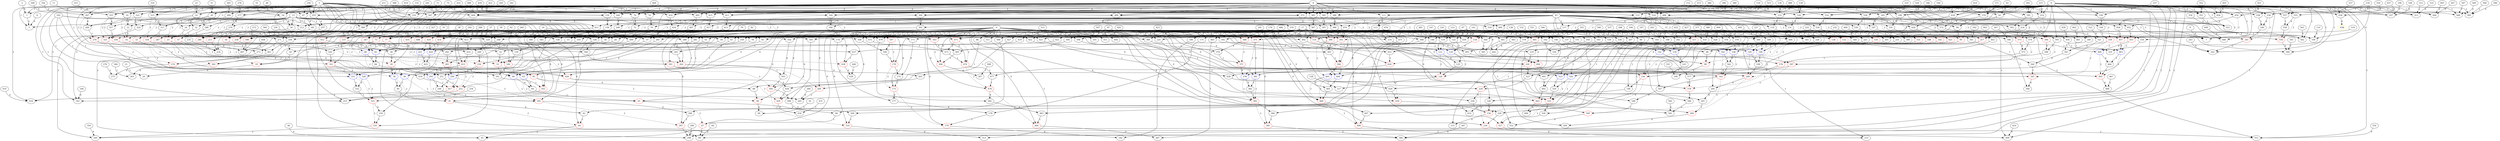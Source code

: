 digraph G {
0[symid=0,op=NaS,nodeT=sym,cv=0,bw=0,BB=0,SS=0,symidR=0];
1[symid=1,op=_sym_build_read_memory,nodeT=sym,cv=0,bw=0,BB=1,SS=0,symidR=0];
2[symid=-1,op=NaS,nodeT=runtimeInt,cv=0,bw=4,BB=1,SS=0,symidR=0];
3[symid=-1,op=NaS,nodeT=constantInt,cv=1,bw=4,BB=0,SS=0,symidR=0];
4[symid=-1,op=NaS,nodeT=constantInt,cv=1,bw=1,BB=0,SS=0,symidR=0];
5[symid=2,op=_sym_build_write_memory,nodeT=sym,cv=0,bw=0,BB=1,SS=0,symidR=0];
6[symid=-1,op=NaS,nodeT=runtimeInt,cv=0,bw=4,BB=1,SS=0,symidR=0];
7[symid=3,op=_sym_build_write_memory,nodeT=sym,cv=0,bw=0,BB=1,SS=0,symidR=0];
8[symid=-1,op=NaS,nodeT=runtimeInt,cv=0,bw=4,BB=1,SS=0,symidR=0];
9[symid=-1,op=NaS,nodeT=constantInt,cv=2,bw=4,BB=0,SS=0,symidR=0];
10[symid=4,op=_sym_build_read_memory,nodeT=sym,cv=0,bw=0,BB=1,SS=0,symidR=0];
11[symid=-1,op=NaS,nodeT=runtimeInt,cv=0,bw=4,BB=1,SS=0,symidR=0];
12[symid=5,op=_sym_build_zext,nodeT=sym,cv=0,bw=0,BB=1,SS=0,symidR=0];
13[symid=-1,op=NaS,nodeT=constantInt,cv=24,bw=1,BB=0,SS=0,symidR=0];
14[symid=258,op=NaS,nodeT=falseRootPhi,cv=0,bw=0,BB=1,SS=0,symidR=0,color=red];
15[symid=259,op=_sym_build_integer,nodeT=sym,cv=0,bw=0,BB=1,SS=0,symidR=0];
16[symid=-1,op=NaS,nodeT=constantInt,cv=3,bw=4,BB=0,SS=0,symidR=0];
17[symid=-1,op=NaS,nodeT=constantInt,cv=4,bw=1,BB=0,SS=0,symidR=0];
18[symid=6,op=_sym_build_equal,nodeT=sym,cv=0,bw=0,BB=1,SS=0,symidR=0];
19[symid=260,op=NaS,nodeT=falseRootPhi,cv=0,bw=0,BB=1,SS=0,symidR=0,color=red];
20[symid=7,op=_sym_build_path_constraint,nodeT=sym,cv=0,bw=0,BB=1,SS=0,symidR=0];
21[symid=-1,op=NaS,nodeT=runtimeInt,cv=0,bw=1,BB=1,SS=0,symidR=0];
22[symid=8,op=_sym_build_read_memory,nodeT=sym,cv=0,bw=0,BB=2,SS=0,symidR=0];
23[symid=-1,op=NaS,nodeT=runtimeInt,cv=0,bw=4,BB=2,SS=0,symidR=0];
24[symid=9,op=_sym_build_zext,nodeT=sym,cv=0,bw=0,BB=2,SS=0,symidR=0];
25[symid=261,op=NaS,nodeT=falseRootPhi,cv=0,bw=0,BB=2,SS=0,symidR=0,color=red];
26[symid=262,op=_sym_build_integer,nodeT=sym,cv=0,bw=0,BB=2,SS=0,symidR=0];
27[symid=-1,op=NaS,nodeT=constantInt,cv=8,bw=4,BB=0,SS=0,symidR=0];
28[symid=10,op=_sym_build_shift_left,nodeT=sym,cv=0,bw=0,BB=2,SS=0,symidR=0];
29[symid=263,op=NaS,nodeT=falseRootPhi,cv=0,bw=0,BB=2,SS=0,symidR=0,color=red];
30[symid=11,op=_sym_build_read_memory,nodeT=sym,cv=0,bw=0,BB=2,SS=0,symidR=0];
31[symid=-1,op=NaS,nodeT=runtimeInt,cv=0,bw=4,BB=2,SS=0,symidR=0];
32[symid=12,op=_sym_build_zext,nodeT=sym,cv=0,bw=0,BB=2,SS=0,symidR=0];
33[symid=264,op=NaS,nodeT=falseRootPhi,cv=0,bw=0,BB=2,SS=0,symidR=0,color=red];
34[symid=265,op=_sym_build_integer,nodeT=sym,cv=0,bw=0,BB=2,SS=0,symidR=0];
35[symid=-1,op=NaS,nodeT=runtimeInt,cv=0,bw=4,BB=2,SS=0,symidR=0];
36[symid=266,op=NaS,nodeT=falseLeafPhi,cv=0,bw=0,BB=2,SS=0,symidR=0,color=blue];
37[symid=267,op=_sym_build_integer,nodeT=sym,cv=0,bw=0,BB=2,SS=0,symidR=0];
38[symid=-1,op=NaS,nodeT=runtimeInt,cv=0,bw=4,BB=2,SS=0,symidR=0];
39[symid=268,op=NaS,nodeT=falseLeafPhi,cv=0,bw=0,BB=2,SS=0,symidR=0,color=blue];
40[symid=13,op=_sym_build_or,nodeT=sym,cv=0,bw=0,BB=2,SS=0,symidR=0];
41[symid=269,op=NaS,nodeT=falseRootPhi,cv=0,bw=0,BB=2,SS=0,symidR=0,color=red];
42[symid=14,op=_sym_build_trunc,nodeT=sym,cv=0,bw=0,BB=2,SS=0,symidR=0];
43[symid=-1,op=NaS,nodeT=constantInt,cv=16,bw=1,BB=0,SS=0,symidR=0];
44[symid=270,op=NaS,nodeT=falseRootPhi,cv=0,bw=0,BB=2,SS=0,symidR=0,color=red];
45[symid=15,op=_sym_build_write_memory,nodeT=sym,cv=0,bw=0,BB=2,SS=0,symidR=0];
46[symid=-1,op=NaS,nodeT=runtimeInt,cv=0,bw=4,BB=2,SS=0,symidR=0];
47[symid=16,op=_sym_build_read_memory,nodeT=sym,cv=0,bw=0,BB=2,SS=0,symidR=0];
48[symid=-1,op=NaS,nodeT=runtimeInt,cv=0,bw=4,BB=2,SS=0,symidR=0];
49[symid=17,op=_sym_build_zext,nodeT=sym,cv=0,bw=0,BB=2,SS=0,symidR=0];
50[symid=271,op=NaS,nodeT=falseRootPhi,cv=0,bw=0,BB=2,SS=0,symidR=0,color=red];
51[symid=272,op=_sym_build_integer,nodeT=sym,cv=0,bw=0,BB=2,SS=0,symidR=0];
52[symid=18,op=_sym_build_shift_left,nodeT=sym,cv=0,bw=0,BB=2,SS=0,symidR=0];
53[symid=273,op=NaS,nodeT=falseRootPhi,cv=0,bw=0,BB=2,SS=0,symidR=0,color=red];
54[symid=19,op=_sym_build_read_memory,nodeT=sym,cv=0,bw=0,BB=2,SS=0,symidR=0];
55[symid=-1,op=NaS,nodeT=runtimeInt,cv=0,bw=4,BB=2,SS=0,symidR=0];
56[symid=20,op=_sym_build_zext,nodeT=sym,cv=0,bw=0,BB=2,SS=0,symidR=0];
57[symid=274,op=NaS,nodeT=falseRootPhi,cv=0,bw=0,BB=2,SS=0,symidR=0,color=red];
58[symid=275,op=_sym_build_integer,nodeT=sym,cv=0,bw=0,BB=2,SS=0,symidR=0];
59[symid=-1,op=NaS,nodeT=runtimeInt,cv=0,bw=4,BB=2,SS=0,symidR=0];
60[symid=276,op=NaS,nodeT=falseLeafPhi,cv=0,bw=0,BB=2,SS=0,symidR=0,color=blue];
61[symid=277,op=_sym_build_integer,nodeT=sym,cv=0,bw=0,BB=2,SS=0,symidR=0];
62[symid=-1,op=NaS,nodeT=runtimeInt,cv=0,bw=4,BB=2,SS=0,symidR=0];
63[symid=278,op=NaS,nodeT=falseLeafPhi,cv=0,bw=0,BB=2,SS=0,symidR=0,color=blue];
64[symid=21,op=_sym_build_or,nodeT=sym,cv=0,bw=0,BB=2,SS=0,symidR=0];
65[symid=279,op=NaS,nodeT=falseRootPhi,cv=0,bw=0,BB=2,SS=0,symidR=0,color=red];
66[symid=22,op=_sym_build_trunc,nodeT=sym,cv=0,bw=0,BB=2,SS=0,symidR=0];
67[symid=280,op=NaS,nodeT=falseRootPhi,cv=0,bw=0,BB=2,SS=0,symidR=0,color=red];
68[symid=23,op=_sym_build_write_memory,nodeT=sym,cv=0,bw=0,BB=2,SS=0,symidR=0];
69[symid=-1,op=NaS,nodeT=runtimeInt,cv=0,bw=4,BB=2,SS=0,symidR=0];
70[symid=24,op=_sym_build_read_memory,nodeT=sym,cv=0,bw=0,BB=2,SS=0,symidR=0];
71[symid=-1,op=NaS,nodeT=runtimeInt,cv=0,bw=4,BB=2,SS=0,symidR=0];
72[symid=25,op=_sym_build_zext,nodeT=sym,cv=0,bw=0,BB=2,SS=0,symidR=0];
73[symid=281,op=NaS,nodeT=falseRootPhi,cv=0,bw=0,BB=2,SS=0,symidR=0,color=red];
74[symid=26,op=_sym_build_read_memory,nodeT=sym,cv=0,bw=0,BB=2,SS=0,symidR=0];
75[symid=-1,op=NaS,nodeT=runtimeInt,cv=0,bw=4,BB=2,SS=0,symidR=0];
76[symid=27,op=_sym_build_zext,nodeT=sym,cv=0,bw=0,BB=2,SS=0,symidR=0];
77[symid=282,op=NaS,nodeT=falseRootPhi,cv=0,bw=0,BB=2,SS=0,symidR=0,color=red];
78[symid=283,op=_sym_build_integer,nodeT=sym,cv=0,bw=0,BB=2,SS=0,symidR=0];
79[symid=-1,op=NaS,nodeT=runtimeInt,cv=0,bw=4,BB=2,SS=0,symidR=0];
80[symid=284,op=NaS,nodeT=falseLeafPhi,cv=0,bw=0,BB=2,SS=0,symidR=0,color=blue];
81[symid=285,op=_sym_build_integer,nodeT=sym,cv=0,bw=0,BB=2,SS=0,symidR=0];
82[symid=-1,op=NaS,nodeT=runtimeInt,cv=0,bw=4,BB=2,SS=0,symidR=0];
83[symid=286,op=NaS,nodeT=falseLeafPhi,cv=0,bw=0,BB=2,SS=0,symidR=0,color=blue];
84[symid=28,op=_sym_build_add,nodeT=sym,cv=0,bw=0,BB=2,SS=0,symidR=0];
85[symid=287,op=NaS,nodeT=falseRootPhi,cv=0,bw=0,BB=2,SS=0,symidR=0,color=red];
86[symid=288,op=_sym_build_integer,nodeT=sym,cv=0,bw=0,BB=2,SS=0,symidR=0];
87[symid=-1,op=NaS,nodeT=constantInt,cv=128,bw=4,BB=0,SS=0,symidR=0];
88[symid=29,op=_sym_build_signed_greater_than,nodeT=sym,cv=0,bw=0,BB=2,SS=0,symidR=0];
89[symid=289,op=NaS,nodeT=falseRootPhi,cv=0,bw=0,BB=2,SS=0,symidR=0,color=red];
90[symid=30,op=_sym_build_path_constraint,nodeT=sym,cv=0,bw=0,BB=2,SS=0,symidR=0];
91[symid=-1,op=NaS,nodeT=runtimeInt,cv=0,bw=1,BB=2,SS=0,symidR=0];
92[symid=31,op=_sym_build_read_memory,nodeT=sym,cv=0,bw=0,BB=3,SS=0,symidR=0];
93[symid=-1,op=NaS,nodeT=runtimeInt,cv=0,bw=4,BB=3,SS=0,symidR=0];
94[symid=32,op=_sym_build_zext,nodeT=sym,cv=0,bw=0,BB=3,SS=0,symidR=0];
95[symid=290,op=NaS,nodeT=falseRootPhi,cv=0,bw=0,BB=3,SS=0,symidR=0,color=red];
96[symid=291,op=_sym_build_integer,nodeT=sym,cv=0,bw=0,BB=3,SS=0,symidR=0];
97[symid=-1,op=NaS,nodeT=constantInt,cv=126,bw=4,BB=0,SS=0,symidR=0];
98[symid=33,op=_sym_build_signed_greater_than,nodeT=sym,cv=0,bw=0,BB=3,SS=0,symidR=0];
99[symid=292,op=NaS,nodeT=falseRootPhi,cv=0,bw=0,BB=3,SS=0,symidR=0,color=red];
100[symid=34,op=_sym_build_path_constraint,nodeT=sym,cv=0,bw=0,BB=3,SS=0,symidR=0];
101[symid=-1,op=NaS,nodeT=runtimeInt,cv=0,bw=1,BB=3,SS=0,symidR=0];
102[symid=35,op=_sym_set_parameter_expression,nodeT=sym,cv=0,bw=0,BB=4,SS=0,symidR=0];
103[symid=-1,op=NaS,nodeT=constantInt,cv=0,bw=1,BB=0,SS=0,symidR=0];
104[symid=36,op=_sym_notify_call,nodeT=sym,cv=0,bw=0,BB=4,SS=0,symidR=0];
105[symid=37,op=_sym_set_return_expression,nodeT=sym,cv=0,bw=0,BB=4,SS=0,symidR=0];
106[symid=38,op=_sym_get_return_expression,nodeT=sym,cv=0,bw=0,BB=4,SS=0,symidR=0];
107[symid=39,op=_sym_build_write_memory,nodeT=sym,cv=0,bw=0,BB=4,SS=0,symidR=0];
108[symid=-1,op=NaS,nodeT=runtimeInt,cv=0,bw=4,BB=4,SS=0,symidR=0];
109[symid=40,op=_sym_build_write_memory,nodeT=sym,cv=0,bw=0,BB=5,SS=0,symidR=0];
110[symid=-1,op=NaS,nodeT=runtimeInt,cv=0,bw=4,BB=5,SS=0,symidR=0];
111[symid=41,op=_sym_build_read_memory,nodeT=sym,cv=0,bw=0,BB=6,SS=0,symidR=0];
112[symid=-1,op=NaS,nodeT=runtimeInt,cv=0,bw=4,BB=6,SS=0,symidR=0];
113[symid=42,op=_sym_build_zext,nodeT=sym,cv=0,bw=0,BB=6,SS=0,symidR=0];
114[symid=293,op=NaS,nodeT=falseRootPhi,cv=0,bw=0,BB=6,SS=0,symidR=0,color=red];
115[symid=43,op=_sym_build_read_memory,nodeT=sym,cv=0,bw=0,BB=6,SS=0,symidR=0];
116[symid=-1,op=NaS,nodeT=runtimeInt,cv=0,bw=4,BB=6,SS=0,symidR=0];
117[symid=44,op=_sym_build_zext,nodeT=sym,cv=0,bw=0,BB=6,SS=0,symidR=0];
118[symid=294,op=NaS,nodeT=falseRootPhi,cv=0,bw=0,BB=6,SS=0,symidR=0,color=red];
119[symid=295,op=_sym_build_integer,nodeT=sym,cv=0,bw=0,BB=6,SS=0,symidR=0];
120[symid=-1,op=NaS,nodeT=runtimeInt,cv=0,bw=4,BB=6,SS=0,symidR=0];
121[symid=296,op=NaS,nodeT=falseLeafPhi,cv=0,bw=0,BB=6,SS=0,symidR=0,color=blue];
122[symid=297,op=_sym_build_integer,nodeT=sym,cv=0,bw=0,BB=6,SS=0,symidR=0];
123[symid=-1,op=NaS,nodeT=runtimeInt,cv=0,bw=4,BB=6,SS=0,symidR=0];
124[symid=298,op=NaS,nodeT=falseLeafPhi,cv=0,bw=0,BB=6,SS=0,symidR=0,color=blue];
125[symid=45,op=_sym_build_signed_less_than,nodeT=sym,cv=0,bw=0,BB=6,SS=0,symidR=0];
126[symid=299,op=NaS,nodeT=falseRootPhi,cv=0,bw=0,BB=6,SS=0,symidR=0,color=red];
127[symid=46,op=_sym_build_path_constraint,nodeT=sym,cv=0,bw=0,BB=6,SS=0,symidR=0];
128[symid=-1,op=NaS,nodeT=runtimeInt,cv=0,bw=1,BB=6,SS=0,symidR=0];
129[symid=47,op=_sym_build_read_memory,nodeT=sym,cv=0,bw=0,BB=7,SS=0,symidR=0];
130[symid=-1,op=NaS,nodeT=runtimeInt,cv=0,bw=4,BB=7,SS=0,symidR=0];
131[symid=48,op=_sym_build_zext,nodeT=sym,cv=0,bw=0,BB=7,SS=0,symidR=0];
132[symid=300,op=NaS,nodeT=falseRootPhi,cv=0,bw=0,BB=7,SS=0,symidR=0,color=red];
133[symid=49,op=_sym_build_read_memory,nodeT=sym,cv=0,bw=0,BB=7,SS=0,symidR=0];
134[symid=-1,op=NaS,nodeT=runtimeInt,cv=0,bw=4,BB=7,SS=0,symidR=0];
135[symid=50,op=_sym_build_zext,nodeT=sym,cv=0,bw=0,BB=7,SS=0,symidR=0];
136[symid=301,op=NaS,nodeT=falseRootPhi,cv=0,bw=0,BB=7,SS=0,symidR=0,color=red];
137[symid=302,op=_sym_build_integer,nodeT=sym,cv=0,bw=0,BB=7,SS=0,symidR=0];
138[symid=-1,op=NaS,nodeT=runtimeInt,cv=0,bw=4,BB=7,SS=0,symidR=0];
139[symid=303,op=NaS,nodeT=falseLeafPhi,cv=0,bw=0,BB=7,SS=0,symidR=0,color=blue];
140[symid=304,op=_sym_build_integer,nodeT=sym,cv=0,bw=0,BB=7,SS=0,symidR=0];
141[symid=-1,op=NaS,nodeT=runtimeInt,cv=0,bw=4,BB=7,SS=0,symidR=0];
142[symid=305,op=NaS,nodeT=falseLeafPhi,cv=0,bw=0,BB=7,SS=0,symidR=0,color=blue];
143[symid=51,op=_sym_build_add,nodeT=sym,cv=0,bw=0,BB=7,SS=0,symidR=0];
144[symid=306,op=NaS,nodeT=falseRootPhi,cv=0,bw=0,BB=7,SS=0,symidR=0,color=red];
145[symid=307,op=_sym_build_integer,nodeT=sym,cv=0,bw=0,BB=7,SS=0,symidR=0];
146[symid=308,op=_sym_build_integer,nodeT=sym,cv=0,bw=0,BB=7,SS=0,symidR=0];
147[symid=-1,op=NaS,nodeT=runtimeInt,cv=0,bw=4,BB=7,SS=0,symidR=0];
148[symid=52,op=_sym_build_mul,nodeT=sym,cv=0,bw=0,BB=7,SS=0,symidR=0];
149[symid=53,op=_sym_build_add,nodeT=sym,cv=0,bw=0,BB=7,SS=0,symidR=0];
150[symid=309,op=NaS,nodeT=falseRootPhi,cv=0,bw=0,BB=7,SS=0,symidR=0,color=red];
151[symid=54,op=_sym_build_integer,nodeT=sym,cv=0,bw=0,BB=7,SS=0,symidR=0];
152[symid=-1,op=NaS,nodeT=runtimeInt,cv=0,bw=4,BB=7,SS=0,symidR=0];
153[symid=55,op=_sym_try_alternative,nodeT=sym,cv=0,bw=0,BB=7,SS=0,symidR=0];
154[symid=56,op=_sym_build_read_memory,nodeT=sym,cv=0,bw=0,BB=7,SS=0,symidR=0];
155[symid=-1,op=NaS,nodeT=runtimeInt,cv=0,bw=4,BB=7,SS=0,symidR=0];
156[symid=57,op=_sym_build_zext,nodeT=sym,cv=0,bw=0,BB=7,SS=0,symidR=0];
157[symid=310,op=NaS,nodeT=falseRootPhi,cv=0,bw=0,BB=7,SS=0,symidR=0,color=red];
158[symid=311,op=_sym_build_integer,nodeT=sym,cv=0,bw=0,BB=7,SS=0,symidR=0];
159[symid=58,op=_sym_build_arithmetic_shift_right,nodeT=sym,cv=0,bw=0,BB=7,SS=0,symidR=0];
160[symid=312,op=NaS,nodeT=falseRootPhi,cv=0,bw=0,BB=7,SS=0,symidR=0,color=red];
161[symid=59,op=_sym_build_trunc,nodeT=sym,cv=0,bw=0,BB=7,SS=0,symidR=0];
162[symid=-1,op=NaS,nodeT=constantInt,cv=8,bw=1,BB=0,SS=0,symidR=0];
163[symid=313,op=NaS,nodeT=falseRootPhi,cv=0,bw=0,BB=7,SS=0,symidR=0,color=red];
164[symid=60,op=_sym_build_read_memory,nodeT=sym,cv=0,bw=0,BB=7,SS=0,symidR=0];
165[symid=-1,op=NaS,nodeT=runtimeInt,cv=0,bw=4,BB=7,SS=0,symidR=0];
166[symid=61,op=_sym_build_zext,nodeT=sym,cv=0,bw=0,BB=7,SS=0,symidR=0];
167[symid=314,op=NaS,nodeT=falseRootPhi,cv=0,bw=0,BB=7,SS=0,symidR=0,color=red];
168[symid=315,op=_sym_build_integer,nodeT=sym,cv=0,bw=0,BB=7,SS=0,symidR=0];
169[symid=62,op=_sym_build_shift_left,nodeT=sym,cv=0,bw=0,BB=7,SS=0,symidR=0];
170[symid=316,op=NaS,nodeT=falseRootPhi,cv=0,bw=0,BB=7,SS=0,symidR=0,color=red];
171[symid=317,op=_sym_build_integer,nodeT=sym,cv=0,bw=0,BB=7,SS=0,symidR=0];
172[symid=63,op=_sym_build_add,nodeT=sym,cv=0,bw=0,BB=7,SS=0,symidR=0];
173[symid=318,op=NaS,nodeT=falseRootPhi,cv=0,bw=0,BB=7,SS=0,symidR=0,color=red];
174[symid=319,op=_sym_build_integer,nodeT=sym,cv=0,bw=0,BB=7,SS=0,symidR=0];
175[symid=320,op=_sym_build_integer,nodeT=sym,cv=0,bw=0,BB=7,SS=0,symidR=0];
176[symid=-1,op=NaS,nodeT=runtimeInt,cv=0,bw=4,BB=7,SS=0,symidR=0];
177[symid=64,op=_sym_build_mul,nodeT=sym,cv=0,bw=0,BB=7,SS=0,symidR=0];
178[symid=65,op=_sym_build_add,nodeT=sym,cv=0,bw=0,BB=7,SS=0,symidR=0];
179[symid=321,op=NaS,nodeT=falseRootPhi,cv=0,bw=0,BB=7,SS=0,symidR=0,color=red];
180[symid=66,op=_sym_build_integer,nodeT=sym,cv=0,bw=0,BB=7,SS=0,symidR=0];
181[symid=-1,op=NaS,nodeT=runtimeInt,cv=0,bw=4,BB=7,SS=0,symidR=0];
182[symid=67,op=_sym_try_alternative,nodeT=sym,cv=0,bw=0,BB=7,SS=0,symidR=0];
183[symid=68,op=_sym_build_write_memory,nodeT=sym,cv=0,bw=0,BB=7,SS=0,symidR=0];
184[symid=-1,op=NaS,nodeT=runtimeInt,cv=0,bw=4,BB=7,SS=0,symidR=0];
185[symid=69,op=_sym_build_read_memory,nodeT=sym,cv=0,bw=0,BB=7,SS=0,symidR=0];
186[symid=-1,op=NaS,nodeT=runtimeInt,cv=0,bw=4,BB=7,SS=0,symidR=0];
187[symid=70,op=_sym_build_zext,nodeT=sym,cv=0,bw=0,BB=7,SS=0,symidR=0];
188[symid=322,op=NaS,nodeT=falseRootPhi,cv=0,bw=0,BB=7,SS=0,symidR=0,color=red];
189[symid=71,op=_sym_build_read_memory,nodeT=sym,cv=0,bw=0,BB=7,SS=0,symidR=0];
190[symid=-1,op=NaS,nodeT=runtimeInt,cv=0,bw=4,BB=7,SS=0,symidR=0];
191[symid=72,op=_sym_build_zext,nodeT=sym,cv=0,bw=0,BB=7,SS=0,symidR=0];
192[symid=323,op=NaS,nodeT=falseRootPhi,cv=0,bw=0,BB=7,SS=0,symidR=0,color=red];
193[symid=324,op=_sym_build_integer,nodeT=sym,cv=0,bw=0,BB=7,SS=0,symidR=0];
194[symid=-1,op=NaS,nodeT=runtimeInt,cv=0,bw=4,BB=7,SS=0,symidR=0];
195[symid=325,op=NaS,nodeT=falseLeafPhi,cv=0,bw=0,BB=7,SS=0,symidR=0,color=blue];
196[symid=326,op=_sym_build_integer,nodeT=sym,cv=0,bw=0,BB=7,SS=0,symidR=0];
197[symid=-1,op=NaS,nodeT=runtimeInt,cv=0,bw=4,BB=7,SS=0,symidR=0];
198[symid=327,op=NaS,nodeT=falseLeafPhi,cv=0,bw=0,BB=7,SS=0,symidR=0,color=blue];
199[symid=73,op=_sym_build_add,nodeT=sym,cv=0,bw=0,BB=7,SS=0,symidR=0];
200[symid=328,op=NaS,nodeT=falseRootPhi,cv=0,bw=0,BB=7,SS=0,symidR=0,color=red];
201[symid=329,op=_sym_build_integer,nodeT=sym,cv=0,bw=0,BB=7,SS=0,symidR=0];
202[symid=330,op=_sym_build_integer,nodeT=sym,cv=0,bw=0,BB=7,SS=0,symidR=0];
203[symid=-1,op=NaS,nodeT=runtimeInt,cv=0,bw=4,BB=7,SS=0,symidR=0];
204[symid=74,op=_sym_build_mul,nodeT=sym,cv=0,bw=0,BB=7,SS=0,symidR=0];
205[symid=75,op=_sym_build_add,nodeT=sym,cv=0,bw=0,BB=7,SS=0,symidR=0];
206[symid=331,op=NaS,nodeT=falseRootPhi,cv=0,bw=0,BB=7,SS=0,symidR=0,color=red];
207[symid=76,op=_sym_build_integer,nodeT=sym,cv=0,bw=0,BB=7,SS=0,symidR=0];
208[symid=-1,op=NaS,nodeT=runtimeInt,cv=0,bw=4,BB=7,SS=0,symidR=0];
209[symid=77,op=_sym_try_alternative,nodeT=sym,cv=0,bw=0,BB=7,SS=0,symidR=0];
210[symid=78,op=_sym_build_read_memory,nodeT=sym,cv=0,bw=0,BB=7,SS=0,symidR=0];
211[symid=-1,op=NaS,nodeT=runtimeInt,cv=0,bw=4,BB=7,SS=0,symidR=0];
212[symid=79,op=_sym_build_trunc,nodeT=sym,cv=0,bw=0,BB=7,SS=0,symidR=0];
213[symid=332,op=NaS,nodeT=falseRootPhi,cv=0,bw=0,BB=7,SS=0,symidR=0,color=red];
214[symid=80,op=_sym_build_read_memory,nodeT=sym,cv=0,bw=0,BB=7,SS=0,symidR=0];
215[symid=-1,op=NaS,nodeT=runtimeInt,cv=0,bw=4,BB=7,SS=0,symidR=0];
216[symid=81,op=_sym_build_zext,nodeT=sym,cv=0,bw=0,BB=7,SS=0,symidR=0];
217[symid=333,op=NaS,nodeT=falseRootPhi,cv=0,bw=0,BB=7,SS=0,symidR=0,color=red];
218[symid=334,op=_sym_build_integer,nodeT=sym,cv=0,bw=0,BB=7,SS=0,symidR=0];
219[symid=82,op=_sym_build_shift_left,nodeT=sym,cv=0,bw=0,BB=7,SS=0,symidR=0];
220[symid=335,op=NaS,nodeT=falseRootPhi,cv=0,bw=0,BB=7,SS=0,symidR=0,color=red];
221[symid=336,op=_sym_build_integer,nodeT=sym,cv=0,bw=0,BB=7,SS=0,symidR=0];
222[symid=-1,op=NaS,nodeT=constantInt,cv=4,bw=4,BB=0,SS=0,symidR=0];
223[symid=83,op=_sym_build_add,nodeT=sym,cv=0,bw=0,BB=7,SS=0,symidR=0];
224[symid=337,op=NaS,nodeT=falseRootPhi,cv=0,bw=0,BB=7,SS=0,symidR=0,color=red];
225[symid=338,op=_sym_build_integer,nodeT=sym,cv=0,bw=0,BB=7,SS=0,symidR=0];
226[symid=339,op=_sym_build_integer,nodeT=sym,cv=0,bw=0,BB=7,SS=0,symidR=0];
227[symid=-1,op=NaS,nodeT=runtimeInt,cv=0,bw=4,BB=7,SS=0,symidR=0];
228[symid=84,op=_sym_build_mul,nodeT=sym,cv=0,bw=0,BB=7,SS=0,symidR=0];
229[symid=85,op=_sym_build_add,nodeT=sym,cv=0,bw=0,BB=7,SS=0,symidR=0];
230[symid=340,op=NaS,nodeT=falseRootPhi,cv=0,bw=0,BB=7,SS=0,symidR=0,color=red];
231[symid=86,op=_sym_build_integer,nodeT=sym,cv=0,bw=0,BB=7,SS=0,symidR=0];
232[symid=-1,op=NaS,nodeT=runtimeInt,cv=0,bw=4,BB=7,SS=0,symidR=0];
233[symid=87,op=_sym_try_alternative,nodeT=sym,cv=0,bw=0,BB=7,SS=0,symidR=0];
234[symid=88,op=_sym_build_write_memory,nodeT=sym,cv=0,bw=0,BB=7,SS=0,symidR=0];
235[symid=-1,op=NaS,nodeT=runtimeInt,cv=0,bw=4,BB=7,SS=0,symidR=0];
236[symid=89,op=_sym_build_read_memory,nodeT=sym,cv=0,bw=0,BB=8,SS=0,symidR=0];
237[symid=-1,op=NaS,nodeT=runtimeInt,cv=0,bw=4,BB=8,SS=0,symidR=0];
238[symid=341,op=_sym_build_integer,nodeT=sym,cv=0,bw=0,BB=8,SS=0,symidR=0];
239[symid=-1,op=NaS,nodeT=constantInt,cv=2,bw=1,BB=0,SS=0,symidR=0];
240[symid=90,op=_sym_build_add,nodeT=sym,cv=0,bw=0,BB=8,SS=0,symidR=0];
241[symid=342,op=NaS,nodeT=falseRootPhi,cv=0,bw=0,BB=8,SS=0,symidR=0,color=red];
242[symid=91,op=_sym_build_write_memory,nodeT=sym,cv=0,bw=0,BB=8,SS=0,symidR=0];
243[symid=-1,op=NaS,nodeT=runtimeInt,cv=0,bw=4,BB=8,SS=0,symidR=0];
244[symid=92,op=_sym_build_read_memory,nodeT=sym,cv=0,bw=0,BB=9,SS=0,symidR=0];
245[symid=-1,op=NaS,nodeT=runtimeInt,cv=0,bw=4,BB=9,SS=0,symidR=0];
246[symid=93,op=_sym_build_zext,nodeT=sym,cv=0,bw=0,BB=9,SS=0,symidR=0];
247[symid=343,op=NaS,nodeT=falseRootPhi,cv=0,bw=0,BB=9,SS=0,symidR=0,color=red];
248[symid=344,op=_sym_build_integer,nodeT=sym,cv=0,bw=0,BB=9,SS=0,symidR=0];
249[symid=94,op=_sym_build_shift_left,nodeT=sym,cv=0,bw=0,BB=9,SS=0,symidR=0];
250[symid=345,op=NaS,nodeT=falseRootPhi,cv=0,bw=0,BB=9,SS=0,symidR=0,color=red];
251[symid=95,op=_sym_build_trunc,nodeT=sym,cv=0,bw=0,BB=9,SS=0,symidR=0];
252[symid=346,op=NaS,nodeT=falseRootPhi,cv=0,bw=0,BB=9,SS=0,symidR=0,color=red];
253[symid=96,op=_sym_build_write_memory,nodeT=sym,cv=0,bw=0,BB=9,SS=0,symidR=0];
254[symid=-1,op=NaS,nodeT=runtimeInt,cv=0,bw=4,BB=9,SS=0,symidR=0];
255[symid=97,op=_sym_build_read_memory,nodeT=sym,cv=0,bw=0,BB=9,SS=0,symidR=0];
256[symid=-1,op=NaS,nodeT=runtimeInt,cv=0,bw=4,BB=9,SS=0,symidR=0];
257[symid=98,op=_sym_build_zext,nodeT=sym,cv=0,bw=0,BB=9,SS=0,symidR=0];
258[symid=347,op=NaS,nodeT=falseRootPhi,cv=0,bw=0,BB=9,SS=0,symidR=0,color=red];
259[symid=348,op=_sym_build_integer,nodeT=sym,cv=0,bw=0,BB=9,SS=0,symidR=0];
260[symid=-1,op=NaS,nodeT=constantInt,cv=5,bw=4,BB=0,SS=0,symidR=0];
261[symid=99,op=_sym_build_add,nodeT=sym,cv=0,bw=0,BB=9,SS=0,symidR=0];
262[symid=349,op=NaS,nodeT=falseRootPhi,cv=0,bw=0,BB=9,SS=0,symidR=0,color=red];
263[symid=100,op=_sym_build_trunc,nodeT=sym,cv=0,bw=0,BB=9,SS=0,symidR=0];
264[symid=350,op=NaS,nodeT=falseRootPhi,cv=0,bw=0,BB=9,SS=0,symidR=0,color=red];
265[symid=101,op=_sym_build_write_memory,nodeT=sym,cv=0,bw=0,BB=9,SS=0,symidR=0];
266[symid=-1,op=NaS,nodeT=runtimeInt,cv=0,bw=4,BB=9,SS=0,symidR=0];
267[symid=102,op=_sym_build_read_memory,nodeT=sym,cv=0,bw=0,BB=11,SS=0,symidR=0];
268[symid=-1,op=NaS,nodeT=runtimeInt,cv=0,bw=4,BB=11,SS=0,symidR=0];
269[symid=103,op=_sym_build_zext,nodeT=sym,cv=0,bw=0,BB=11,SS=0,symidR=0];
270[symid=351,op=NaS,nodeT=falseRootPhi,cv=0,bw=0,BB=11,SS=0,symidR=0,color=red];
271[symid=352,op=_sym_build_integer,nodeT=sym,cv=0,bw=0,BB=11,SS=0,symidR=0];
272[symid=-1,op=NaS,nodeT=constantInt,cv=6,bw=4,BB=0,SS=0,symidR=0];
273[symid=104,op=_sym_build_equal,nodeT=sym,cv=0,bw=0,BB=11,SS=0,symidR=0];
274[symid=353,op=NaS,nodeT=falseRootPhi,cv=0,bw=0,BB=11,SS=0,symidR=0,color=red];
275[symid=105,op=_sym_build_path_constraint,nodeT=sym,cv=0,bw=0,BB=11,SS=0,symidR=0];
276[symid=-1,op=NaS,nodeT=runtimeInt,cv=0,bw=1,BB=11,SS=0,symidR=0];
277[symid=106,op=_sym_build_read_memory,nodeT=sym,cv=0,bw=0,BB=12,SS=0,symidR=0];
278[symid=-1,op=NaS,nodeT=runtimeInt,cv=0,bw=4,BB=12,SS=0,symidR=0];
279[symid=107,op=_sym_build_zext,nodeT=sym,cv=0,bw=0,BB=12,SS=0,symidR=0];
280[symid=354,op=NaS,nodeT=falseRootPhi,cv=0,bw=0,BB=12,SS=0,symidR=0,color=red];
281[symid=355,op=_sym_build_integer,nodeT=sym,cv=0,bw=0,BB=12,SS=0,symidR=0];
282[symid=108,op=_sym_build_shift_left,nodeT=sym,cv=0,bw=0,BB=12,SS=0,symidR=0];
283[symid=356,op=NaS,nodeT=falseRootPhi,cv=0,bw=0,BB=12,SS=0,symidR=0,color=red];
284[symid=109,op=_sym_build_read_memory,nodeT=sym,cv=0,bw=0,BB=12,SS=0,symidR=0];
285[symid=-1,op=NaS,nodeT=runtimeInt,cv=0,bw=4,BB=12,SS=0,symidR=0];
286[symid=110,op=_sym_build_zext,nodeT=sym,cv=0,bw=0,BB=12,SS=0,symidR=0];
287[symid=357,op=NaS,nodeT=falseRootPhi,cv=0,bw=0,BB=12,SS=0,symidR=0,color=red];
288[symid=358,op=_sym_build_integer,nodeT=sym,cv=0,bw=0,BB=12,SS=0,symidR=0];
289[symid=-1,op=NaS,nodeT=runtimeInt,cv=0,bw=4,BB=12,SS=0,symidR=0];
290[symid=359,op=NaS,nodeT=falseLeafPhi,cv=0,bw=0,BB=12,SS=0,symidR=0,color=blue];
291[symid=360,op=_sym_build_integer,nodeT=sym,cv=0,bw=0,BB=12,SS=0,symidR=0];
292[symid=-1,op=NaS,nodeT=runtimeInt,cv=0,bw=4,BB=12,SS=0,symidR=0];
293[symid=361,op=NaS,nodeT=falseLeafPhi,cv=0,bw=0,BB=12,SS=0,symidR=0,color=blue];
294[symid=111,op=_sym_build_or,nodeT=sym,cv=0,bw=0,BB=12,SS=0,symidR=0];
295[symid=362,op=NaS,nodeT=falseRootPhi,cv=0,bw=0,BB=12,SS=0,symidR=0,color=red];
296[symid=112,op=_sym_build_trunc,nodeT=sym,cv=0,bw=0,BB=12,SS=0,symidR=0];
297[symid=363,op=NaS,nodeT=falseRootPhi,cv=0,bw=0,BB=12,SS=0,symidR=0,color=red];
298[symid=113,op=_sym_build_write_memory,nodeT=sym,cv=0,bw=0,BB=12,SS=0,symidR=0];
299[symid=-1,op=NaS,nodeT=runtimeInt,cv=0,bw=4,BB=12,SS=0,symidR=0];
300[symid=114,op=_sym_build_read_memory,nodeT=sym,cv=0,bw=0,BB=12,SS=0,symidR=0];
301[symid=-1,op=NaS,nodeT=runtimeInt,cv=0,bw=4,BB=12,SS=0,symidR=0];
302[symid=115,op=_sym_build_zext,nodeT=sym,cv=0,bw=0,BB=12,SS=0,symidR=0];
303[symid=364,op=NaS,nodeT=falseRootPhi,cv=0,bw=0,BB=12,SS=0,symidR=0,color=red];
304[symid=365,op=_sym_build_integer,nodeT=sym,cv=0,bw=0,BB=12,SS=0,symidR=0];
305[symid=116,op=_sym_build_signed_greater_than,nodeT=sym,cv=0,bw=0,BB=12,SS=0,symidR=0];
306[symid=366,op=NaS,nodeT=falseRootPhi,cv=0,bw=0,BB=12,SS=0,symidR=0,color=red];
307[symid=117,op=_sym_build_path_constraint,nodeT=sym,cv=0,bw=0,BB=12,SS=0,symidR=0];
308[symid=-1,op=NaS,nodeT=runtimeInt,cv=0,bw=1,BB=12,SS=0,symidR=0];
309[symid=118,op=_sym_set_parameter_expression,nodeT=sym,cv=0,bw=0,BB=13,SS=0,symidR=0];
310[symid=119,op=_sym_notify_call,nodeT=sym,cv=0,bw=0,BB=13,SS=0,symidR=0];
311[symid=120,op=_sym_set_return_expression,nodeT=sym,cv=0,bw=0,BB=13,SS=0,symidR=0];
312[symid=121,op=_sym_get_return_expression,nodeT=sym,cv=0,bw=0,BB=13,SS=0,symidR=0];
313[symid=122,op=_sym_build_write_memory,nodeT=sym,cv=0,bw=0,BB=13,SS=0,symidR=0];
314[symid=-1,op=NaS,nodeT=runtimeInt,cv=0,bw=4,BB=13,SS=0,symidR=0];
315[symid=123,op=_sym_build_read_memory,nodeT=sym,cv=0,bw=0,BB=14,SS=0,symidR=0];
316[symid=-1,op=NaS,nodeT=runtimeInt,cv=0,bw=4,BB=14,SS=0,symidR=0];
317[symid=124,op=_sym_build_zext,nodeT=sym,cv=0,bw=0,BB=14,SS=0,symidR=0];
318[symid=367,op=NaS,nodeT=falseRootPhi,cv=0,bw=0,BB=14,SS=0,symidR=0,color=red];
319[symid=368,op=_sym_build_integer,nodeT=sym,cv=0,bw=0,BB=14,SS=0,symidR=0];
320[symid=125,op=_sym_build_shift_left,nodeT=sym,cv=0,bw=0,BB=14,SS=0,symidR=0];
321[symid=369,op=NaS,nodeT=falseRootPhi,cv=0,bw=0,BB=14,SS=0,symidR=0,color=red];
322[symid=126,op=_sym_build_read_memory,nodeT=sym,cv=0,bw=0,BB=14,SS=0,symidR=0];
323[symid=-1,op=NaS,nodeT=runtimeInt,cv=0,bw=4,BB=14,SS=0,symidR=0];
324[symid=127,op=_sym_build_zext,nodeT=sym,cv=0,bw=0,BB=14,SS=0,symidR=0];
325[symid=370,op=NaS,nodeT=falseRootPhi,cv=0,bw=0,BB=14,SS=0,symidR=0,color=red];
326[symid=371,op=_sym_build_integer,nodeT=sym,cv=0,bw=0,BB=14,SS=0,symidR=0];
327[symid=-1,op=NaS,nodeT=runtimeInt,cv=0,bw=4,BB=14,SS=0,symidR=0];
328[symid=372,op=NaS,nodeT=falseLeafPhi,cv=0,bw=0,BB=14,SS=0,symidR=0,color=blue];
329[symid=373,op=_sym_build_integer,nodeT=sym,cv=0,bw=0,BB=14,SS=0,symidR=0];
330[symid=-1,op=NaS,nodeT=runtimeInt,cv=0,bw=4,BB=14,SS=0,symidR=0];
331[symid=374,op=NaS,nodeT=falseLeafPhi,cv=0,bw=0,BB=14,SS=0,symidR=0,color=blue];
332[symid=128,op=_sym_build_or,nodeT=sym,cv=0,bw=0,BB=14,SS=0,symidR=0];
333[symid=375,op=NaS,nodeT=falseRootPhi,cv=0,bw=0,BB=14,SS=0,symidR=0,color=red];
334[symid=129,op=_sym_build_trunc,nodeT=sym,cv=0,bw=0,BB=14,SS=0,symidR=0];
335[symid=376,op=NaS,nodeT=falseRootPhi,cv=0,bw=0,BB=14,SS=0,symidR=0,color=red];
336[symid=130,op=_sym_build_read_memory,nodeT=sym,cv=0,bw=0,BB=14,SS=0,symidR=0];
337[symid=-1,op=NaS,nodeT=runtimeInt,cv=0,bw=4,BB=14,SS=0,symidR=0];
338[symid=131,op=_sym_build_zext,nodeT=sym,cv=0,bw=0,BB=14,SS=0,symidR=0];
339[symid=377,op=NaS,nodeT=falseRootPhi,cv=0,bw=0,BB=14,SS=0,symidR=0,color=red];
340[symid=378,op=_sym_build_integer,nodeT=sym,cv=0,bw=0,BB=14,SS=0,symidR=0];
341[symid=379,op=_sym_build_integer,nodeT=sym,cv=0,bw=0,BB=14,SS=0,symidR=0];
342[symid=-1,op=NaS,nodeT=runtimeInt,cv=0,bw=4,BB=14,SS=0,symidR=0];
343[symid=132,op=_sym_build_mul,nodeT=sym,cv=0,bw=0,BB=14,SS=0,symidR=0];
344[symid=133,op=_sym_build_add,nodeT=sym,cv=0,bw=0,BB=14,SS=0,symidR=0];
345[symid=380,op=NaS,nodeT=falseRootPhi,cv=0,bw=0,BB=14,SS=0,symidR=0,color=red];
346[symid=134,op=_sym_build_integer,nodeT=sym,cv=0,bw=0,BB=14,SS=0,symidR=0];
347[symid=-1,op=NaS,nodeT=runtimeInt,cv=0,bw=4,BB=14,SS=0,symidR=0];
348[symid=135,op=_sym_try_alternative,nodeT=sym,cv=0,bw=0,BB=14,SS=0,symidR=0];
349[symid=136,op=_sym_build_write_memory,nodeT=sym,cv=0,bw=0,BB=14,SS=0,symidR=0];
350[symid=-1,op=NaS,nodeT=runtimeInt,cv=0,bw=4,BB=14,SS=0,symidR=0];
351[symid=137,op=_sym_build_read_memory,nodeT=sym,cv=0,bw=0,BB=14,SS=0,symidR=0];
352[symid=-1,op=NaS,nodeT=runtimeInt,cv=0,bw=4,BB=14,SS=0,symidR=0];
353[symid=138,op=_sym_build_write_memory,nodeT=sym,cv=0,bw=0,BB=14,SS=0,symidR=0];
354[symid=-1,op=NaS,nodeT=runtimeInt,cv=0,bw=4,BB=14,SS=0,symidR=0];
355[symid=139,op=_sym_build_read_memory,nodeT=sym,cv=0,bw=0,BB=16,SS=0,symidR=0];
356[symid=-1,op=NaS,nodeT=runtimeInt,cv=0,bw=4,BB=16,SS=0,symidR=0];
357[symid=140,op=_sym_build_zext,nodeT=sym,cv=0,bw=0,BB=16,SS=0,symidR=0];
358[symid=381,op=NaS,nodeT=falseRootPhi,cv=0,bw=0,BB=16,SS=0,symidR=0,color=red];
359[symid=382,op=_sym_build_integer,nodeT=sym,cv=0,bw=0,BB=16,SS=0,symidR=0];
360[symid=-1,op=NaS,nodeT=constantInt,cv=16,bw=4,BB=0,SS=0,symidR=0];
361[symid=141,op=_sym_build_equal,nodeT=sym,cv=0,bw=0,BB=16,SS=0,symidR=0];
362[symid=383,op=NaS,nodeT=falseRootPhi,cv=0,bw=0,BB=16,SS=0,symidR=0,color=red];
363[symid=142,op=_sym_build_path_constraint,nodeT=sym,cv=0,bw=0,BB=16,SS=0,symidR=0];
364[symid=-1,op=NaS,nodeT=runtimeInt,cv=0,bw=1,BB=16,SS=0,symidR=0];
365[symid=143,op=_sym_build_read_memory,nodeT=sym,cv=0,bw=0,BB=17,SS=0,symidR=0];
366[symid=-1,op=NaS,nodeT=runtimeInt,cv=0,bw=4,BB=17,SS=0,symidR=0];
367[symid=144,op=_sym_build_zext,nodeT=sym,cv=0,bw=0,BB=17,SS=0,symidR=0];
368[symid=384,op=NaS,nodeT=falseRootPhi,cv=0,bw=0,BB=17,SS=0,symidR=0,color=red];
369[symid=385,op=_sym_build_integer,nodeT=sym,cv=0,bw=0,BB=17,SS=0,symidR=0];
370[symid=145,op=_sym_build_shift_left,nodeT=sym,cv=0,bw=0,BB=17,SS=0,symidR=0];
371[symid=386,op=NaS,nodeT=falseRootPhi,cv=0,bw=0,BB=17,SS=0,symidR=0,color=red];
372[symid=146,op=_sym_build_read_memory,nodeT=sym,cv=0,bw=0,BB=17,SS=0,symidR=0];
373[symid=-1,op=NaS,nodeT=runtimeInt,cv=0,bw=4,BB=17,SS=0,symidR=0];
374[symid=147,op=_sym_build_zext,nodeT=sym,cv=0,bw=0,BB=17,SS=0,symidR=0];
375[symid=387,op=NaS,nodeT=falseRootPhi,cv=0,bw=0,BB=17,SS=0,symidR=0,color=red];
376[symid=388,op=_sym_build_integer,nodeT=sym,cv=0,bw=0,BB=17,SS=0,symidR=0];
377[symid=-1,op=NaS,nodeT=runtimeInt,cv=0,bw=4,BB=17,SS=0,symidR=0];
378[symid=389,op=NaS,nodeT=falseLeafPhi,cv=0,bw=0,BB=17,SS=0,symidR=0,color=blue];
379[symid=390,op=_sym_build_integer,nodeT=sym,cv=0,bw=0,BB=17,SS=0,symidR=0];
380[symid=-1,op=NaS,nodeT=runtimeInt,cv=0,bw=4,BB=17,SS=0,symidR=0];
381[symid=391,op=NaS,nodeT=falseLeafPhi,cv=0,bw=0,BB=17,SS=0,symidR=0,color=blue];
382[symid=148,op=_sym_build_or,nodeT=sym,cv=0,bw=0,BB=17,SS=0,symidR=0];
383[symid=392,op=NaS,nodeT=falseRootPhi,cv=0,bw=0,BB=17,SS=0,symidR=0,color=red];
384[symid=149,op=_sym_build_trunc,nodeT=sym,cv=0,bw=0,BB=17,SS=0,symidR=0];
385[symid=393,op=NaS,nodeT=falseRootPhi,cv=0,bw=0,BB=17,SS=0,symidR=0,color=red];
386[symid=150,op=_sym_build_write_memory,nodeT=sym,cv=0,bw=0,BB=17,SS=0,symidR=0];
387[symid=-1,op=NaS,nodeT=runtimeInt,cv=0,bw=4,BB=17,SS=0,symidR=0];
388[symid=151,op=_sym_build_read_memory,nodeT=sym,cv=0,bw=0,BB=17,SS=0,symidR=0];
389[symid=-1,op=NaS,nodeT=runtimeInt,cv=0,bw=4,BB=17,SS=0,symidR=0];
390[symid=152,op=_sym_build_zext,nodeT=sym,cv=0,bw=0,BB=17,SS=0,symidR=0];
391[symid=394,op=NaS,nodeT=falseRootPhi,cv=0,bw=0,BB=17,SS=0,symidR=0,color=red];
392[symid=395,op=_sym_build_integer,nodeT=sym,cv=0,bw=0,BB=17,SS=0,symidR=0];
393[symid=153,op=_sym_build_shift_left,nodeT=sym,cv=0,bw=0,BB=17,SS=0,symidR=0];
394[symid=396,op=NaS,nodeT=falseRootPhi,cv=0,bw=0,BB=17,SS=0,symidR=0,color=red];
395[symid=154,op=_sym_build_read_memory,nodeT=sym,cv=0,bw=0,BB=17,SS=0,symidR=0];
396[symid=-1,op=NaS,nodeT=runtimeInt,cv=0,bw=4,BB=17,SS=0,symidR=0];
397[symid=155,op=_sym_build_zext,nodeT=sym,cv=0,bw=0,BB=17,SS=0,symidR=0];
398[symid=397,op=NaS,nodeT=falseRootPhi,cv=0,bw=0,BB=17,SS=0,symidR=0,color=red];
399[symid=398,op=_sym_build_integer,nodeT=sym,cv=0,bw=0,BB=17,SS=0,symidR=0];
400[symid=-1,op=NaS,nodeT=runtimeInt,cv=0,bw=4,BB=17,SS=0,symidR=0];
401[symid=399,op=NaS,nodeT=falseLeafPhi,cv=0,bw=0,BB=17,SS=0,symidR=0,color=blue];
402[symid=400,op=_sym_build_integer,nodeT=sym,cv=0,bw=0,BB=17,SS=0,symidR=0];
403[symid=-1,op=NaS,nodeT=runtimeInt,cv=0,bw=4,BB=17,SS=0,symidR=0];
404[symid=401,op=NaS,nodeT=falseLeafPhi,cv=0,bw=0,BB=17,SS=0,symidR=0,color=blue];
405[symid=156,op=_sym_build_or,nodeT=sym,cv=0,bw=0,BB=17,SS=0,symidR=0];
406[symid=402,op=NaS,nodeT=falseRootPhi,cv=0,bw=0,BB=17,SS=0,symidR=0,color=red];
407[symid=157,op=_sym_build_trunc,nodeT=sym,cv=0,bw=0,BB=17,SS=0,symidR=0];
408[symid=403,op=NaS,nodeT=falseRootPhi,cv=0,bw=0,BB=17,SS=0,symidR=0,color=red];
409[symid=158,op=_sym_build_write_memory,nodeT=sym,cv=0,bw=0,BB=17,SS=0,symidR=0];
410[symid=-1,op=NaS,nodeT=runtimeInt,cv=0,bw=4,BB=17,SS=0,symidR=0];
411[symid=159,op=_sym_build_read_memory,nodeT=sym,cv=0,bw=0,BB=17,SS=0,symidR=0];
412[symid=-1,op=NaS,nodeT=runtimeInt,cv=0,bw=4,BB=17,SS=0,symidR=0];
413[symid=160,op=_sym_build_zext,nodeT=sym,cv=0,bw=0,BB=17,SS=0,symidR=0];
414[symid=404,op=NaS,nodeT=falseRootPhi,cv=0,bw=0,BB=17,SS=0,symidR=0,color=red];
415[symid=161,op=_sym_build_read_memory,nodeT=sym,cv=0,bw=0,BB=17,SS=0,symidR=0];
416[symid=-1,op=NaS,nodeT=runtimeInt,cv=0,bw=4,BB=17,SS=0,symidR=0];
417[symid=162,op=_sym_build_zext,nodeT=sym,cv=0,bw=0,BB=17,SS=0,symidR=0];
418[symid=405,op=NaS,nodeT=falseRootPhi,cv=0,bw=0,BB=17,SS=0,symidR=0,color=red];
419[symid=406,op=_sym_build_integer,nodeT=sym,cv=0,bw=0,BB=17,SS=0,symidR=0];
420[symid=-1,op=NaS,nodeT=runtimeInt,cv=0,bw=4,BB=17,SS=0,symidR=0];
421[symid=407,op=NaS,nodeT=falseLeafPhi,cv=0,bw=0,BB=17,SS=0,symidR=0,color=blue];
422[symid=408,op=_sym_build_integer,nodeT=sym,cv=0,bw=0,BB=17,SS=0,symidR=0];
423[symid=-1,op=NaS,nodeT=runtimeInt,cv=0,bw=4,BB=17,SS=0,symidR=0];
424[symid=409,op=NaS,nodeT=falseLeafPhi,cv=0,bw=0,BB=17,SS=0,symidR=0,color=blue];
425[symid=163,op=_sym_build_add,nodeT=sym,cv=0,bw=0,BB=17,SS=0,symidR=0];
426[symid=410,op=NaS,nodeT=falseRootPhi,cv=0,bw=0,BB=17,SS=0,symidR=0,color=red];
427[symid=411,op=_sym_build_integer,nodeT=sym,cv=0,bw=0,BB=17,SS=0,symidR=0];
428[symid=164,op=_sym_build_signed_greater_than,nodeT=sym,cv=0,bw=0,BB=17,SS=0,symidR=0];
429[symid=412,op=NaS,nodeT=falseRootPhi,cv=0,bw=0,BB=17,SS=0,symidR=0,color=red];
430[symid=165,op=_sym_build_path_constraint,nodeT=sym,cv=0,bw=0,BB=17,SS=0,symidR=0];
431[symid=-1,op=NaS,nodeT=runtimeInt,cv=0,bw=1,BB=17,SS=0,symidR=0];
432[symid=166,op=_sym_build_read_memory,nodeT=sym,cv=0,bw=0,BB=18,SS=0,symidR=0];
433[symid=-1,op=NaS,nodeT=runtimeInt,cv=0,bw=4,BB=18,SS=0,symidR=0];
434[symid=167,op=_sym_build_zext,nodeT=sym,cv=0,bw=0,BB=18,SS=0,symidR=0];
435[symid=413,op=NaS,nodeT=falseRootPhi,cv=0,bw=0,BB=18,SS=0,symidR=0,color=red];
436[symid=414,op=_sym_build_integer,nodeT=sym,cv=0,bw=0,BB=18,SS=0,symidR=0];
437[symid=168,op=_sym_build_signed_greater_than,nodeT=sym,cv=0,bw=0,BB=18,SS=0,symidR=0];
438[symid=415,op=NaS,nodeT=falseRootPhi,cv=0,bw=0,BB=18,SS=0,symidR=0,color=red];
439[symid=169,op=_sym_build_path_constraint,nodeT=sym,cv=0,bw=0,BB=18,SS=0,symidR=0];
440[symid=-1,op=NaS,nodeT=runtimeInt,cv=0,bw=1,BB=18,SS=0,symidR=0];
441[symid=170,op=_sym_set_parameter_expression,nodeT=sym,cv=0,bw=0,BB=19,SS=0,symidR=0];
442[symid=171,op=_sym_notify_call,nodeT=sym,cv=0,bw=0,BB=19,SS=0,symidR=0];
443[symid=-1,op=NaS,nodeT=constantInt,cv=3,bw=1,BB=0,SS=0,symidR=0];
444[symid=172,op=_sym_set_return_expression,nodeT=sym,cv=0,bw=0,BB=19,SS=0,symidR=0];
445[symid=173,op=_sym_get_return_expression,nodeT=sym,cv=0,bw=0,BB=19,SS=0,symidR=0];
446[symid=174,op=_sym_build_write_memory,nodeT=sym,cv=0,bw=0,BB=19,SS=0,symidR=0];
447[symid=-1,op=NaS,nodeT=runtimeInt,cv=0,bw=4,BB=19,SS=0,symidR=0];
448[symid=175,op=_sym_build_write_memory,nodeT=sym,cv=0,bw=0,BB=20,SS=0,symidR=0];
449[symid=-1,op=NaS,nodeT=runtimeInt,cv=0,bw=4,BB=20,SS=0,symidR=0];
450[symid=176,op=_sym_build_read_memory,nodeT=sym,cv=0,bw=0,BB=21,SS=0,symidR=0];
451[symid=-1,op=NaS,nodeT=runtimeInt,cv=0,bw=4,BB=21,SS=0,symidR=0];
452[symid=177,op=_sym_build_zext,nodeT=sym,cv=0,bw=0,BB=21,SS=0,symidR=0];
453[symid=416,op=NaS,nodeT=falseRootPhi,cv=0,bw=0,BB=21,SS=0,symidR=0,color=red];
454[symid=178,op=_sym_build_read_memory,nodeT=sym,cv=0,bw=0,BB=21,SS=0,symidR=0];
455[symid=-1,op=NaS,nodeT=runtimeInt,cv=0,bw=4,BB=21,SS=0,symidR=0];
456[symid=179,op=_sym_build_zext,nodeT=sym,cv=0,bw=0,BB=21,SS=0,symidR=0];
457[symid=417,op=NaS,nodeT=falseRootPhi,cv=0,bw=0,BB=21,SS=0,symidR=0,color=red];
458[symid=418,op=_sym_build_integer,nodeT=sym,cv=0,bw=0,BB=21,SS=0,symidR=0];
459[symid=-1,op=NaS,nodeT=runtimeInt,cv=0,bw=4,BB=21,SS=0,symidR=0];
460[symid=419,op=NaS,nodeT=falseLeafPhi,cv=0,bw=0,BB=21,SS=0,symidR=0,color=blue];
461[symid=420,op=_sym_build_integer,nodeT=sym,cv=0,bw=0,BB=21,SS=0,symidR=0];
462[symid=-1,op=NaS,nodeT=runtimeInt,cv=0,bw=4,BB=21,SS=0,symidR=0];
463[symid=421,op=NaS,nodeT=falseLeafPhi,cv=0,bw=0,BB=21,SS=0,symidR=0,color=blue];
464[symid=180,op=_sym_build_signed_less_than,nodeT=sym,cv=0,bw=0,BB=21,SS=0,symidR=0];
465[symid=422,op=NaS,nodeT=falseRootPhi,cv=0,bw=0,BB=21,SS=0,symidR=0,color=red];
466[symid=181,op=_sym_build_path_constraint,nodeT=sym,cv=0,bw=0,BB=21,SS=0,symidR=0];
467[symid=-1,op=NaS,nodeT=runtimeInt,cv=0,bw=1,BB=21,SS=0,symidR=0];
468[symid=182,op=_sym_build_read_memory,nodeT=sym,cv=0,bw=0,BB=22,SS=0,symidR=0];
469[symid=-1,op=NaS,nodeT=runtimeInt,cv=0,bw=4,BB=22,SS=0,symidR=0];
470[symid=183,op=_sym_build_zext,nodeT=sym,cv=0,bw=0,BB=22,SS=0,symidR=0];
471[symid=423,op=NaS,nodeT=falseRootPhi,cv=0,bw=0,BB=22,SS=0,symidR=0,color=red];
472[symid=424,op=_sym_build_integer,nodeT=sym,cv=0,bw=0,BB=22,SS=0,symidR=0];
473[symid=184,op=_sym_build_shift_left,nodeT=sym,cv=0,bw=0,BB=22,SS=0,symidR=0];
474[symid=425,op=NaS,nodeT=falseRootPhi,cv=0,bw=0,BB=22,SS=0,symidR=0,color=red];
475[symid=426,op=_sym_build_integer,nodeT=sym,cv=0,bw=0,BB=22,SS=0,symidR=0];
476[symid=-1,op=NaS,nodeT=constantInt,cv=7,bw=4,BB=0,SS=0,symidR=0];
477[symid=185,op=_sym_build_add,nodeT=sym,cv=0,bw=0,BB=22,SS=0,symidR=0];
478[symid=427,op=NaS,nodeT=falseRootPhi,cv=0,bw=0,BB=22,SS=0,symidR=0,color=red];
479[symid=428,op=_sym_build_integer,nodeT=sym,cv=0,bw=0,BB=22,SS=0,symidR=0];
480[symid=429,op=_sym_build_integer,nodeT=sym,cv=0,bw=0,BB=22,SS=0,symidR=0];
481[symid=-1,op=NaS,nodeT=runtimeInt,cv=0,bw=4,BB=22,SS=0,symidR=0];
482[symid=186,op=_sym_build_mul,nodeT=sym,cv=0,bw=0,BB=22,SS=0,symidR=0];
483[symid=187,op=_sym_build_add,nodeT=sym,cv=0,bw=0,BB=22,SS=0,symidR=0];
484[symid=430,op=NaS,nodeT=falseRootPhi,cv=0,bw=0,BB=22,SS=0,symidR=0,color=red];
485[symid=188,op=_sym_build_integer,nodeT=sym,cv=0,bw=0,BB=22,SS=0,symidR=0];
486[symid=-1,op=NaS,nodeT=runtimeInt,cv=0,bw=4,BB=22,SS=0,symidR=0];
487[symid=189,op=_sym_try_alternative,nodeT=sym,cv=0,bw=0,BB=22,SS=0,symidR=0];
488[symid=190,op=_sym_build_read_memory,nodeT=sym,cv=0,bw=0,BB=22,SS=0,symidR=0];
489[symid=-1,op=NaS,nodeT=runtimeInt,cv=0,bw=4,BB=22,SS=0,symidR=0];
490[symid=191,op=_sym_build_zext,nodeT=sym,cv=0,bw=0,BB=22,SS=0,symidR=0];
491[symid=431,op=NaS,nodeT=falseRootPhi,cv=0,bw=0,BB=22,SS=0,symidR=0,color=red];
492[symid=432,op=_sym_build_integer,nodeT=sym,cv=0,bw=0,BB=22,SS=0,symidR=0];
493[symid=192,op=_sym_build_shift_left,nodeT=sym,cv=0,bw=0,BB=22,SS=0,symidR=0];
494[symid=433,op=NaS,nodeT=falseRootPhi,cv=0,bw=0,BB=22,SS=0,symidR=0,color=red];
495[symid=193,op=_sym_build_read_memory,nodeT=sym,cv=0,bw=0,BB=22,SS=0,symidR=0];
496[symid=-1,op=NaS,nodeT=runtimeInt,cv=0,bw=4,BB=22,SS=0,symidR=0];
497[symid=194,op=_sym_build_zext,nodeT=sym,cv=0,bw=0,BB=22,SS=0,symidR=0];
498[symid=434,op=NaS,nodeT=falseRootPhi,cv=0,bw=0,BB=22,SS=0,symidR=0,color=red];
499[symid=435,op=_sym_build_integer,nodeT=sym,cv=0,bw=0,BB=22,SS=0,symidR=0];
500[symid=195,op=_sym_build_shift_left,nodeT=sym,cv=0,bw=0,BB=22,SS=0,symidR=0];
501[symid=436,op=NaS,nodeT=falseRootPhi,cv=0,bw=0,BB=22,SS=0,symidR=0,color=red];
502[symid=437,op=_sym_build_integer,nodeT=sym,cv=0,bw=0,BB=22,SS=0,symidR=0];
503[symid=196,op=_sym_build_add,nodeT=sym,cv=0,bw=0,BB=22,SS=0,symidR=0];
504[symid=438,op=NaS,nodeT=falseRootPhi,cv=0,bw=0,BB=22,SS=0,symidR=0,color=red];
505[symid=439,op=_sym_build_integer,nodeT=sym,cv=0,bw=0,BB=22,SS=0,symidR=0];
506[symid=440,op=_sym_build_integer,nodeT=sym,cv=0,bw=0,BB=22,SS=0,symidR=0];
507[symid=-1,op=NaS,nodeT=runtimeInt,cv=0,bw=4,BB=22,SS=0,symidR=0];
508[symid=197,op=_sym_build_mul,nodeT=sym,cv=0,bw=0,BB=22,SS=0,symidR=0];
509[symid=198,op=_sym_build_add,nodeT=sym,cv=0,bw=0,BB=22,SS=0,symidR=0];
510[symid=441,op=NaS,nodeT=falseRootPhi,cv=0,bw=0,BB=22,SS=0,symidR=0,color=red];
511[symid=199,op=_sym_build_integer,nodeT=sym,cv=0,bw=0,BB=22,SS=0,symidR=0];
512[symid=-1,op=NaS,nodeT=runtimeInt,cv=0,bw=4,BB=22,SS=0,symidR=0];
513[symid=200,op=_sym_try_alternative,nodeT=sym,cv=0,bw=0,BB=22,SS=0,symidR=0];
514[symid=201,op=_sym_build_read_memory,nodeT=sym,cv=0,bw=0,BB=22,SS=0,symidR=0];
515[symid=-1,op=NaS,nodeT=runtimeInt,cv=0,bw=4,BB=22,SS=0,symidR=0];
516[symid=202,op=_sym_build_zext,nodeT=sym,cv=0,bw=0,BB=22,SS=0,symidR=0];
517[symid=442,op=NaS,nodeT=falseRootPhi,cv=0,bw=0,BB=22,SS=0,symidR=0,color=red];
518[symid=443,op=_sym_build_integer,nodeT=sym,cv=0,bw=0,BB=22,SS=0,symidR=0];
519[symid=-1,op=NaS,nodeT=runtimeInt,cv=0,bw=4,BB=22,SS=0,symidR=0];
520[symid=444,op=NaS,nodeT=falseLeafPhi,cv=0,bw=0,BB=22,SS=0,symidR=0,color=blue];
521[symid=445,op=_sym_build_integer,nodeT=sym,cv=0,bw=0,BB=22,SS=0,symidR=0];
522[symid=-1,op=NaS,nodeT=runtimeInt,cv=0,bw=4,BB=22,SS=0,symidR=0];
523[symid=446,op=NaS,nodeT=falseLeafPhi,cv=0,bw=0,BB=22,SS=0,symidR=0,color=blue];
524[symid=203,op=_sym_build_or,nodeT=sym,cv=0,bw=0,BB=22,SS=0,symidR=0];
525[symid=447,op=NaS,nodeT=falseRootPhi,cv=0,bw=0,BB=22,SS=0,symidR=0,color=red];
526[symid=204,op=_sym_build_trunc,nodeT=sym,cv=0,bw=0,BB=22,SS=0,symidR=0];
527[symid=448,op=NaS,nodeT=falseRootPhi,cv=0,bw=0,BB=22,SS=0,symidR=0,color=red];
528[symid=205,op=_sym_build_read_memory,nodeT=sym,cv=0,bw=0,BB=22,SS=0,symidR=0];
529[symid=-1,op=NaS,nodeT=runtimeInt,cv=0,bw=4,BB=22,SS=0,symidR=0];
530[symid=206,op=_sym_build_zext,nodeT=sym,cv=0,bw=0,BB=22,SS=0,symidR=0];
531[symid=449,op=NaS,nodeT=falseRootPhi,cv=0,bw=0,BB=22,SS=0,symidR=0,color=red];
532[symid=207,op=_sym_build_read_memory,nodeT=sym,cv=0,bw=0,BB=22,SS=0,symidR=0];
533[symid=-1,op=NaS,nodeT=runtimeInt,cv=0,bw=4,BB=22,SS=0,symidR=0];
534[symid=208,op=_sym_build_zext,nodeT=sym,cv=0,bw=0,BB=22,SS=0,symidR=0];
535[symid=450,op=NaS,nodeT=falseRootPhi,cv=0,bw=0,BB=22,SS=0,symidR=0,color=red];
536[symid=451,op=_sym_build_integer,nodeT=sym,cv=0,bw=0,BB=22,SS=0,symidR=0];
537[symid=-1,op=NaS,nodeT=runtimeInt,cv=0,bw=4,BB=22,SS=0,symidR=0];
538[symid=452,op=NaS,nodeT=falseLeafPhi,cv=0,bw=0,BB=22,SS=0,symidR=0,color=blue];
539[symid=453,op=_sym_build_integer,nodeT=sym,cv=0,bw=0,BB=22,SS=0,symidR=0];
540[symid=-1,op=NaS,nodeT=runtimeInt,cv=0,bw=4,BB=22,SS=0,symidR=0];
541[symid=454,op=NaS,nodeT=falseLeafPhi,cv=0,bw=0,BB=22,SS=0,symidR=0,color=blue];
542[symid=209,op=_sym_build_add,nodeT=sym,cv=0,bw=0,BB=22,SS=0,symidR=0];
543[symid=455,op=NaS,nodeT=falseRootPhi,cv=0,bw=0,BB=22,SS=0,symidR=0,color=red];
544[symid=456,op=_sym_build_integer,nodeT=sym,cv=0,bw=0,BB=22,SS=0,symidR=0];
545[symid=457,op=_sym_build_integer,nodeT=sym,cv=0,bw=0,BB=22,SS=0,symidR=0];
546[symid=-1,op=NaS,nodeT=runtimeInt,cv=0,bw=4,BB=22,SS=0,symidR=0];
547[symid=210,op=_sym_build_mul,nodeT=sym,cv=0,bw=0,BB=22,SS=0,symidR=0];
548[symid=211,op=_sym_build_add,nodeT=sym,cv=0,bw=0,BB=22,SS=0,symidR=0];
549[symid=458,op=NaS,nodeT=falseRootPhi,cv=0,bw=0,BB=22,SS=0,symidR=0,color=red];
550[symid=212,op=_sym_build_integer,nodeT=sym,cv=0,bw=0,BB=22,SS=0,symidR=0];
551[symid=-1,op=NaS,nodeT=runtimeInt,cv=0,bw=4,BB=22,SS=0,symidR=0];
552[symid=213,op=_sym_try_alternative,nodeT=sym,cv=0,bw=0,BB=22,SS=0,symidR=0];
553[symid=214,op=_sym_build_write_memory,nodeT=sym,cv=0,bw=0,BB=22,SS=0,symidR=0];
554[symid=-1,op=NaS,nodeT=runtimeInt,cv=0,bw=4,BB=22,SS=0,symidR=0];
555[symid=215,op=_sym_build_read_memory,nodeT=sym,cv=0,bw=0,BB=23,SS=0,symidR=0];
556[symid=-1,op=NaS,nodeT=runtimeInt,cv=0,bw=4,BB=23,SS=0,symidR=0];
557[symid=459,op=_sym_build_integer,nodeT=sym,cv=0,bw=0,BB=23,SS=0,symidR=0];
558[symid=216,op=_sym_build_add,nodeT=sym,cv=0,bw=0,BB=23,SS=0,symidR=0];
559[symid=460,op=NaS,nodeT=falseRootPhi,cv=0,bw=0,BB=23,SS=0,symidR=0,color=red];
560[symid=217,op=_sym_build_write_memory,nodeT=sym,cv=0,bw=0,BB=23,SS=0,symidR=0];
561[symid=-1,op=NaS,nodeT=runtimeInt,cv=0,bw=4,BB=23,SS=0,symidR=0];
562[symid=218,op=_sym_build_write_memory,nodeT=sym,cv=0,bw=0,BB=24,SS=0,symidR=0];
563[symid=-1,op=NaS,nodeT=runtimeInt,cv=0,bw=4,BB=24,SS=0,symidR=0];
564[symid=219,op=_sym_set_parameter_expression,nodeT=sym,cv=0,bw=0,BB=26,SS=0,symidR=0];
565[symid=220,op=_sym_notify_call,nodeT=sym,cv=0,bw=0,BB=26,SS=0,symidR=0];
566[symid=221,op=_sym_set_return_expression,nodeT=sym,cv=0,bw=0,BB=26,SS=0,symidR=0];
567[symid=222,op=_sym_get_return_expression,nodeT=sym,cv=0,bw=0,BB=26,SS=0,symidR=0];
568[symid=223,op=_sym_build_write_memory,nodeT=sym,cv=0,bw=0,BB=26,SS=0,symidR=0];
569[symid=-1,op=NaS,nodeT=runtimeInt,cv=0,bw=4,BB=26,SS=0,symidR=0];
570[symid=224,op=_sym_build_read_memory,nodeT=sym,cv=0,bw=0,BB=29,SS=0,symidR=0];
571[symid=-1,op=NaS,nodeT=runtimeInt,cv=0,bw=4,BB=29,SS=0,symidR=0];
572[symid=225,op=_sym_build_zext,nodeT=sym,cv=0,bw=0,BB=29,SS=0,symidR=0];
573[symid=461,op=NaS,nodeT=falseRootPhi,cv=0,bw=0,BB=29,SS=0,symidR=0,color=red];
574[symid=462,op=_sym_build_integer,nodeT=sym,cv=0,bw=0,BB=29,SS=0,symidR=0];
575[symid=226,op=_sym_build_sub,nodeT=sym,cv=0,bw=0,BB=29,SS=0,symidR=0];
576[symid=463,op=NaS,nodeT=falseRootPhi,cv=0,bw=0,BB=29,SS=0,symidR=0,color=red];
577[symid=227,op=_sym_build_trunc,nodeT=sym,cv=0,bw=0,BB=29,SS=0,symidR=0];
578[symid=464,op=NaS,nodeT=falseRootPhi,cv=0,bw=0,BB=29,SS=0,symidR=0,color=red];
579[symid=228,op=_sym_set_parameter_expression,nodeT=sym,cv=0,bw=0,BB=29,SS=0,symidR=0];
580[symid=229,op=_sym_set_parameter_expression,nodeT=sym,cv=0,bw=0,BB=29,SS=0,symidR=0];
581[symid=230,op=_sym_notify_call,nodeT=sym,cv=0,bw=0,BB=29,SS=0,symidR=0];
582[symid=-1,op=NaS,nodeT=constantInt,cv=5,bw=1,BB=0,SS=0,symidR=0];
583[symid=231,op=_sym_set_return_expression,nodeT=sym,cv=0,bw=0,BB=29,SS=0,symidR=0];
584[symid=232,op=_sym_get_return_expression,nodeT=sym,cv=0,bw=0,BB=29,SS=0,symidR=0];
585[symid=233,op=_sym_build_write_memory,nodeT=sym,cv=0,bw=0,BB=29,SS=0,symidR=0];
586[symid=-1,op=NaS,nodeT=runtimeInt,cv=0,bw=4,BB=29,SS=0,symidR=0];
587[symid=234,op=_sym_build_read_memory,nodeT=sym,cv=0,bw=0,BB=29,SS=0,symidR=0];
588[symid=-1,op=NaS,nodeT=runtimeInt,cv=0,bw=4,BB=29,SS=0,symidR=0];
589[symid=235,op=_sym_build_trunc,nodeT=sym,cv=0,bw=0,BB=29,SS=0,symidR=0];
590[symid=465,op=NaS,nodeT=falseRootPhi,cv=0,bw=0,BB=29,SS=0,symidR=0,color=red];
591[symid=236,op=_sym_build_read_memory,nodeT=sym,cv=0,bw=0,BB=29,SS=0,symidR=0];
592[symid=-1,op=NaS,nodeT=runtimeInt,cv=0,bw=4,BB=29,SS=0,symidR=0];
593[symid=237,op=_sym_build_zext,nodeT=sym,cv=0,bw=0,BB=29,SS=0,symidR=0];
594[symid=466,op=NaS,nodeT=falseRootPhi,cv=0,bw=0,BB=29,SS=0,symidR=0,color=red];
595[symid=467,op=_sym_build_integer,nodeT=sym,cv=0,bw=0,BB=29,SS=0,symidR=0];
596[symid=238,op=_sym_build_sub,nodeT=sym,cv=0,bw=0,BB=29,SS=0,symidR=0];
597[symid=468,op=NaS,nodeT=falseRootPhi,cv=0,bw=0,BB=29,SS=0,symidR=0,color=red];
598[symid=469,op=_sym_build_integer,nodeT=sym,cv=0,bw=0,BB=29,SS=0,symidR=0];
599[symid=470,op=_sym_build_integer,nodeT=sym,cv=0,bw=0,BB=29,SS=0,symidR=0];
600[symid=-1,op=NaS,nodeT=runtimeInt,cv=0,bw=4,BB=29,SS=0,symidR=0];
601[symid=239,op=_sym_build_mul,nodeT=sym,cv=0,bw=0,BB=29,SS=0,symidR=0];
602[symid=240,op=_sym_build_add,nodeT=sym,cv=0,bw=0,BB=29,SS=0,symidR=0];
603[symid=471,op=NaS,nodeT=falseRootPhi,cv=0,bw=0,BB=29,SS=0,symidR=0,color=red];
604[symid=241,op=_sym_build_integer,nodeT=sym,cv=0,bw=0,BB=29,SS=0,symidR=0];
605[symid=-1,op=NaS,nodeT=runtimeInt,cv=0,bw=4,BB=29,SS=0,symidR=0];
606[symid=242,op=_sym_try_alternative,nodeT=sym,cv=0,bw=0,BB=29,SS=0,symidR=0];
607[symid=243,op=_sym_build_write_memory,nodeT=sym,cv=0,bw=0,BB=29,SS=0,symidR=0];
608[symid=-1,op=NaS,nodeT=runtimeInt,cv=0,bw=4,BB=29,SS=0,symidR=0];
609[symid=244,op=_sym_build_read_memory,nodeT=sym,cv=0,bw=0,BB=29,SS=0,symidR=0];
610[symid=-1,op=NaS,nodeT=runtimeInt,cv=0,bw=4,BB=29,SS=0,symidR=0];
611[symid=245,op=_sym_build_zext,nodeT=sym,cv=0,bw=0,BB=29,SS=0,symidR=0];
612[symid=472,op=NaS,nodeT=falseRootPhi,cv=0,bw=0,BB=29,SS=0,symidR=0,color=red];
613[symid=473,op=_sym_build_integer,nodeT=sym,cv=0,bw=0,BB=29,SS=0,symidR=0];
614[symid=246,op=_sym_build_arithmetic_shift_right,nodeT=sym,cv=0,bw=0,BB=29,SS=0,symidR=0];
615[symid=474,op=NaS,nodeT=falseRootPhi,cv=0,bw=0,BB=29,SS=0,symidR=0,color=red];
616[symid=247,op=_sym_build_trunc,nodeT=sym,cv=0,bw=0,BB=29,SS=0,symidR=0];
617[symid=475,op=NaS,nodeT=falseRootPhi,cv=0,bw=0,BB=29,SS=0,symidR=0,color=red];
618[symid=248,op=_sym_build_read_memory,nodeT=sym,cv=0,bw=0,BB=29,SS=0,symidR=0];
619[symid=-1,op=NaS,nodeT=runtimeInt,cv=0,bw=4,BB=29,SS=0,symidR=0];
620[symid=249,op=_sym_build_zext,nodeT=sym,cv=0,bw=0,BB=29,SS=0,symidR=0];
621[symid=476,op=NaS,nodeT=falseRootPhi,cv=0,bw=0,BB=29,SS=0,symidR=0,color=red];
622[symid=477,op=_sym_build_integer,nodeT=sym,cv=0,bw=0,BB=29,SS=0,symidR=0];
623[symid=250,op=_sym_build_sub,nodeT=sym,cv=0,bw=0,BB=29,SS=0,symidR=0];
624[symid=478,op=NaS,nodeT=falseRootPhi,cv=0,bw=0,BB=29,SS=0,symidR=0,color=red];
625[symid=479,op=_sym_build_integer,nodeT=sym,cv=0,bw=0,BB=29,SS=0,symidR=0];
626[symid=480,op=_sym_build_integer,nodeT=sym,cv=0,bw=0,BB=29,SS=0,symidR=0];
627[symid=-1,op=NaS,nodeT=runtimeInt,cv=0,bw=4,BB=29,SS=0,symidR=0];
628[symid=251,op=_sym_build_mul,nodeT=sym,cv=0,bw=0,BB=29,SS=0,symidR=0];
629[symid=252,op=_sym_build_add,nodeT=sym,cv=0,bw=0,BB=29,SS=0,symidR=0];
630[symid=481,op=NaS,nodeT=falseRootPhi,cv=0,bw=0,BB=29,SS=0,symidR=0,color=red];
631[symid=253,op=_sym_build_integer,nodeT=sym,cv=0,bw=0,BB=29,SS=0,symidR=0];
632[symid=-1,op=NaS,nodeT=runtimeInt,cv=0,bw=4,BB=29,SS=0,symidR=0];
633[symid=254,op=_sym_try_alternative,nodeT=sym,cv=0,bw=0,BB=29,SS=0,symidR=0];
634[symid=255,op=_sym_build_write_memory,nodeT=sym,cv=0,bw=0,BB=29,SS=0,symidR=0];
635[symid=-1,op=NaS,nodeT=runtimeInt,cv=0,bw=4,BB=29,SS=0,symidR=0];
636[symid=256,op=_sym_build_read_memory,nodeT=sym,cv=0,bw=0,BB=29,SS=0,symidR=0];
637[symid=-1,op=NaS,nodeT=runtimeInt,cv=0,bw=4,BB=29,SS=0,symidR=0];
638[symid=257,op=_sym_set_return_expression,nodeT=sym,cv=0,bw=0,BB=29,SS=1,symidR=0,color=yellow];
2->1 [label=0,bb=0];
3->1 [label=1,bb=0];
4->1 [label=2,bb=0];
6->5 [label=0,bb=0];
3->5 [label=1,bb=0];
1->5 [label=2,bb=0];
4->5 [label=3,bb=0];
8->7 [label=0,bb=0];
9->7 [label=1,bb=0];
0->7 [label=2,bb=0];
4->7 [label=3,bb=0];
11->10 [label=0,bb=0];
3->10 [label=1,bb=0];
4->10 [label=2,bb=0];
10->12 [label=0,bb=0];
13->12 [label=1,bb=0];
16->15 [label=0,bb=0];
17->15 [label=1,bb=0];
14->18 [label=0,bb=0];
15->18 [label=1,bb=0];
19->20 [label=0,bb=0];
21->20 [label=1,bb=0];
23->22 [label=0,bb=0];
3->22 [label=1,bb=0];
4->22 [label=2,bb=0];
22->24 [label=0,bb=0];
13->24 [label=1,bb=0];
27->26 [label=0,bb=0];
17->26 [label=1,bb=0];
25->28 [label=0,bb=0];
26->28 [label=1,bb=0];
31->30 [label=0,bb=0];
3->30 [label=1,bb=0];
4->30 [label=2,bb=0];
30->32 [label=0,bb=0];
13->32 [label=1,bb=0];
35->34 [label=0,bb=0];
17->34 [label=1,bb=0];
38->37 [label=0,bb=0];
17->37 [label=1,bb=0];
36->40 [label=0,bb=0];
39->40 [label=1,bb=0];
41->42 [label=0,bb=0];
43->42 [label=1,bb=0];
46->45 [label=0,bb=0];
9->45 [label=1,bb=0];
44->45 [label=2,bb=0];
4->45 [label=3,bb=0];
48->47 [label=0,bb=0];
3->47 [label=1,bb=0];
4->47 [label=2,bb=0];
47->49 [label=0,bb=0];
13->49 [label=1,bb=0];
27->51 [label=0,bb=0];
17->51 [label=1,bb=0];
50->52 [label=0,bb=0];
51->52 [label=1,bb=0];
55->54 [label=0,bb=0];
3->54 [label=1,bb=0];
4->54 [label=2,bb=0];
54->56 [label=0,bb=0];
13->56 [label=1,bb=0];
59->58 [label=0,bb=0];
17->58 [label=1,bb=0];
62->61 [label=0,bb=0];
17->61 [label=1,bb=0];
60->64 [label=0,bb=0];
63->64 [label=1,bb=0];
65->66 [label=0,bb=0];
43->66 [label=1,bb=0];
69->68 [label=0,bb=0];
9->68 [label=1,bb=0];
67->68 [label=2,bb=0];
4->68 [label=3,bb=0];
71->70 [label=0,bb=0];
9->70 [label=1,bb=0];
4->70 [label=2,bb=0];
70->72 [label=0,bb=0];
43->72 [label=1,bb=0];
75->74 [label=0,bb=0];
9->74 [label=1,bb=0];
4->74 [label=2,bb=0];
74->76 [label=0,bb=0];
43->76 [label=1,bb=0];
79->78 [label=0,bb=0];
17->78 [label=1,bb=0];
82->81 [label=0,bb=0];
17->81 [label=1,bb=0];
80->84 [label=0,bb=0];
83->84 [label=1,bb=0];
87->86 [label=0,bb=0];
17->86 [label=1,bb=0];
85->88 [label=0,bb=0];
86->88 [label=1,bb=0];
89->90 [label=0,bb=0];
91->90 [label=1,bb=0];
93->92 [label=0,bb=0];
9->92 [label=1,bb=0];
4->92 [label=2,bb=0];
92->94 [label=0,bb=0];
43->94 [label=1,bb=0];
97->96 [label=0,bb=0];
17->96 [label=1,bb=0];
95->98 [label=0,bb=0];
96->98 [label=1,bb=0];
99->100 [label=0,bb=0];
101->100 [label=1,bb=0];
103->102 [label=0,bb=0];
0->102 [label=1,bb=0];
4->104 [label=0,bb=0];
102->104 [label=1,bb=0];
0->105 [label=0,bb=0];
108->107 [label=0,bb=0];
9->107 [label=1,bb=0];
106->107 [label=2,bb=0];
4->107 [label=3,bb=0];
110->109 [label=0,bb=0];
9->109 [label=1,bb=0];
0->109 [label=2,bb=0];
4->109 [label=3,bb=0];
112->111 [label=0,bb=0];
9->111 [label=1,bb=0];
4->111 [label=2,bb=0];
111->113 [label=0,bb=0];
43->113 [label=1,bb=0];
116->115 [label=0,bb=0];
9->115 [label=1,bb=0];
4->115 [label=2,bb=0];
115->117 [label=0,bb=0];
43->117 [label=1,bb=0];
120->119 [label=0,bb=0];
17->119 [label=1,bb=0];
123->122 [label=0,bb=0];
17->122 [label=1,bb=0];
121->125 [label=0,bb=0];
124->125 [label=1,bb=0];
126->127 [label=0,bb=0];
128->127 [label=1,bb=0];
130->129 [label=0,bb=0];
9->129 [label=1,bb=0];
4->129 [label=2,bb=0];
129->131 [label=0,bb=0];
43->131 [label=1,bb=0];
134->133 [label=0,bb=0];
9->133 [label=1,bb=0];
4->133 [label=2,bb=0];
133->135 [label=0,bb=0];
43->135 [label=1,bb=0];
138->137 [label=0,bb=0];
17->137 [label=1,bb=0];
141->140 [label=0,bb=0];
17->140 [label=1,bb=0];
139->143 [label=0,bb=0];
142->143 [label=1,bb=0];
9->145 [label=0,bb=0];
17->145 [label=1,bb=0];
147->146 [label=0,bb=0];
17->146 [label=1,bb=0];
144->148 [label=0,bb=0];
145->148 [label=1,bb=0];
148->149 [label=0,bb=0];
146->149 [label=1,bb=0];
152->151 [label=0,bb=0];
17->151 [label=1,bb=0];
150->153 [label=0,bb=0];
151->153 [label=1,bb=0];
155->154 [label=0,bb=0];
9->154 [label=1,bb=0];
4->154 [label=2,bb=0];
154->156 [label=0,bb=0];
43->156 [label=1,bb=0];
27->158 [label=0,bb=0];
17->158 [label=1,bb=0];
157->159 [label=0,bb=0];
158->159 [label=1,bb=0];
160->161 [label=0,bb=0];
162->161 [label=1,bb=0];
165->164 [label=0,bb=0];
9->164 [label=1,bb=0];
4->164 [label=2,bb=0];
164->166 [label=0,bb=0];
43->166 [label=1,bb=0];
3->168 [label=0,bb=0];
17->168 [label=1,bb=0];
167->169 [label=0,bb=0];
168->169 [label=1,bb=0];
16->171 [label=0,bb=0];
17->171 [label=1,bb=0];
171->172 [label=0,bb=0];
170->172 [label=1,bb=0];
3->174 [label=0,bb=0];
17->174 [label=1,bb=0];
176->175 [label=0,bb=0];
17->175 [label=1,bb=0];
173->177 [label=0,bb=0];
174->177 [label=1,bb=0];
177->178 [label=0,bb=0];
175->178 [label=1,bb=0];
181->180 [label=0,bb=0];
17->180 [label=1,bb=0];
179->182 [label=0,bb=0];
180->182 [label=1,bb=0];
184->183 [label=0,bb=0];
3->183 [label=1,bb=0];
163->183 [label=2,bb=0];
4->183 [label=3,bb=0];
186->185 [label=0,bb=0];
9->185 [label=1,bb=0];
4->185 [label=2,bb=0];
185->187 [label=0,bb=0];
43->187 [label=1,bb=0];
190->189 [label=0,bb=0];
9->189 [label=1,bb=0];
4->189 [label=2,bb=0];
189->191 [label=0,bb=0];
43->191 [label=1,bb=0];
194->193 [label=0,bb=0];
17->193 [label=1,bb=0];
197->196 [label=0,bb=0];
17->196 [label=1,bb=0];
195->199 [label=0,bb=0];
198->199 [label=1,bb=0];
9->201 [label=0,bb=0];
17->201 [label=1,bb=0];
203->202 [label=0,bb=0];
17->202 [label=1,bb=0];
200->204 [label=0,bb=0];
201->204 [label=1,bb=0];
204->205 [label=0,bb=0];
202->205 [label=1,bb=0];
208->207 [label=0,bb=0];
17->207 [label=1,bb=0];
206->209 [label=0,bb=0];
207->209 [label=1,bb=0];
211->210 [label=0,bb=0];
9->210 [label=1,bb=0];
4->210 [label=2,bb=0];
210->212 [label=0,bb=0];
162->212 [label=1,bb=0];
215->214 [label=0,bb=0];
9->214 [label=1,bb=0];
4->214 [label=2,bb=0];
214->216 [label=0,bb=0];
43->216 [label=1,bb=0];
3->218 [label=0,bb=0];
17->218 [label=1,bb=0];
217->219 [label=0,bb=0];
218->219 [label=1,bb=0];
222->221 [label=0,bb=0];
17->221 [label=1,bb=0];
221->223 [label=0,bb=0];
220->223 [label=1,bb=0];
3->225 [label=0,bb=0];
17->225 [label=1,bb=0];
227->226 [label=0,bb=0];
17->226 [label=1,bb=0];
224->228 [label=0,bb=0];
225->228 [label=1,bb=0];
228->229 [label=0,bb=0];
226->229 [label=1,bb=0];
232->231 [label=0,bb=0];
17->231 [label=1,bb=0];
230->233 [label=0,bb=0];
231->233 [label=1,bb=0];
235->234 [label=0,bb=0];
3->234 [label=1,bb=0];
213->234 [label=2,bb=0];
4->234 [label=3,bb=0];
237->236 [label=0,bb=0];
9->236 [label=1,bb=0];
4->236 [label=2,bb=0];
3->238 [label=0,bb=0];
239->238 [label=1,bb=0];
236->240 [label=0,bb=0];
238->240 [label=1,bb=0];
243->242 [label=0,bb=0];
9->242 [label=1,bb=0];
241->242 [label=2,bb=0];
4->242 [label=3,bb=0];
245->244 [label=0,bb=0];
9->244 [label=1,bb=0];
4->244 [label=2,bb=0];
244->246 [label=0,bb=0];
43->246 [label=1,bb=0];
3->248 [label=0,bb=0];
17->248 [label=1,bb=0];
247->249 [label=0,bb=0];
248->249 [label=1,bb=0];
250->251 [label=0,bb=0];
162->251 [label=1,bb=0];
254->253 [label=0,bb=0];
3->253 [label=1,bb=0];
252->253 [label=2,bb=0];
4->253 [label=3,bb=0];
256->255 [label=0,bb=0];
3->255 [label=1,bb=0];
4->255 [label=2,bb=0];
255->257 [label=0,bb=0];
13->257 [label=1,bb=0];
260->259 [label=0,bb=0];
17->259 [label=1,bb=0];
259->261 [label=0,bb=0];
258->261 [label=1,bb=0];
262->263 [label=0,bb=0];
43->263 [label=1,bb=0];
266->265 [label=0,bb=0];
9->265 [label=1,bb=0];
264->265 [label=2,bb=0];
4->265 [label=3,bb=0];
268->267 [label=0,bb=0];
3->267 [label=1,bb=0];
4->267 [label=2,bb=0];
267->269 [label=0,bb=0];
13->269 [label=1,bb=0];
272->271 [label=0,bb=0];
17->271 [label=1,bb=0];
270->273 [label=0,bb=0];
271->273 [label=1,bb=0];
274->275 [label=0,bb=0];
276->275 [label=1,bb=0];
278->277 [label=0,bb=0];
3->277 [label=1,bb=0];
4->277 [label=2,bb=0];
277->279 [label=0,bb=0];
13->279 [label=1,bb=0];
27->281 [label=0,bb=0];
17->281 [label=1,bb=0];
280->282 [label=0,bb=0];
281->282 [label=1,bb=0];
285->284 [label=0,bb=0];
3->284 [label=1,bb=0];
4->284 [label=2,bb=0];
284->286 [label=0,bb=0];
13->286 [label=1,bb=0];
289->288 [label=0,bb=0];
17->288 [label=1,bb=0];
292->291 [label=0,bb=0];
17->291 [label=1,bb=0];
290->294 [label=0,bb=0];
293->294 [label=1,bb=0];
295->296 [label=0,bb=0];
43->296 [label=1,bb=0];
299->298 [label=0,bb=0];
9->298 [label=1,bb=0];
297->298 [label=2,bb=0];
4->298 [label=3,bb=0];
301->300 [label=0,bb=0];
9->300 [label=1,bb=0];
4->300 [label=2,bb=0];
300->302 [label=0,bb=0];
43->302 [label=1,bb=0];
87->304 [label=0,bb=0];
17->304 [label=1,bb=0];
303->305 [label=0,bb=0];
304->305 [label=1,bb=0];
306->307 [label=0,bb=0];
308->307 [label=1,bb=0];
103->309 [label=0,bb=0];
0->309 [label=1,bb=0];
239->310 [label=0,bb=0];
309->310 [label=1,bb=0];
0->311 [label=0,bb=0];
314->313 [label=0,bb=0];
9->313 [label=1,bb=0];
312->313 [label=2,bb=0];
4->313 [label=3,bb=0];
316->315 [label=0,bb=0];
3->315 [label=1,bb=0];
4->315 [label=2,bb=0];
315->317 [label=0,bb=0];
13->317 [label=1,bb=0];
27->319 [label=0,bb=0];
17->319 [label=1,bb=0];
318->320 [label=0,bb=0];
319->320 [label=1,bb=0];
323->322 [label=0,bb=0];
3->322 [label=1,bb=0];
4->322 [label=2,bb=0];
322->324 [label=0,bb=0];
13->324 [label=1,bb=0];
327->326 [label=0,bb=0];
17->326 [label=1,bb=0];
330->329 [label=0,bb=0];
17->329 [label=1,bb=0];
328->332 [label=0,bb=0];
331->332 [label=1,bb=0];
333->334 [label=0,bb=0];
43->334 [label=1,bb=0];
337->336 [label=0,bb=0];
9->336 [label=1,bb=0];
4->336 [label=2,bb=0];
336->338 [label=0,bb=0];
43->338 [label=1,bb=0];
9->340 [label=0,bb=0];
17->340 [label=1,bb=0];
342->341 [label=0,bb=0];
17->341 [label=1,bb=0];
339->343 [label=0,bb=0];
340->343 [label=1,bb=0];
343->344 [label=0,bb=0];
341->344 [label=1,bb=0];
347->346 [label=0,bb=0];
17->346 [label=1,bb=0];
345->348 [label=0,bb=0];
346->348 [label=1,bb=0];
350->349 [label=0,bb=0];
9->349 [label=1,bb=0];
335->349 [label=2,bb=0];
4->349 [label=3,bb=0];
352->351 [label=0,bb=0];
9->351 [label=1,bb=0];
4->351 [label=2,bb=0];
354->353 [label=0,bb=0];
9->353 [label=1,bb=0];
351->353 [label=2,bb=0];
4->353 [label=3,bb=0];
356->355 [label=0,bb=0];
3->355 [label=1,bb=0];
4->355 [label=2,bb=0];
355->357 [label=0,bb=0];
13->357 [label=1,bb=0];
360->359 [label=0,bb=0];
17->359 [label=1,bb=0];
358->361 [label=0,bb=0];
359->361 [label=1,bb=0];
362->363 [label=0,bb=0];
364->363 [label=1,bb=0];
366->365 [label=0,bb=0];
3->365 [label=1,bb=0];
4->365 [label=2,bb=0];
365->367 [label=0,bb=0];
13->367 [label=1,bb=0];
27->369 [label=0,bb=0];
17->369 [label=1,bb=0];
368->370 [label=0,bb=0];
369->370 [label=1,bb=0];
373->372 [label=0,bb=0];
3->372 [label=1,bb=0];
4->372 [label=2,bb=0];
372->374 [label=0,bb=0];
13->374 [label=1,bb=0];
377->376 [label=0,bb=0];
17->376 [label=1,bb=0];
380->379 [label=0,bb=0];
17->379 [label=1,bb=0];
378->382 [label=0,bb=0];
381->382 [label=1,bb=0];
383->384 [label=0,bb=0];
43->384 [label=1,bb=0];
387->386 [label=0,bb=0];
9->386 [label=1,bb=0];
385->386 [label=2,bb=0];
4->386 [label=3,bb=0];
389->388 [label=0,bb=0];
3->388 [label=1,bb=0];
4->388 [label=2,bb=0];
388->390 [label=0,bb=0];
13->390 [label=1,bb=0];
27->392 [label=0,bb=0];
17->392 [label=1,bb=0];
391->393 [label=0,bb=0];
392->393 [label=1,bb=0];
396->395 [label=0,bb=0];
3->395 [label=1,bb=0];
4->395 [label=2,bb=0];
395->397 [label=0,bb=0];
13->397 [label=1,bb=0];
400->399 [label=0,bb=0];
17->399 [label=1,bb=0];
403->402 [label=0,bb=0];
17->402 [label=1,bb=0];
401->405 [label=0,bb=0];
404->405 [label=1,bb=0];
406->407 [label=0,bb=0];
43->407 [label=1,bb=0];
410->409 [label=0,bb=0];
9->409 [label=1,bb=0];
408->409 [label=2,bb=0];
4->409 [label=3,bb=0];
412->411 [label=0,bb=0];
9->411 [label=1,bb=0];
4->411 [label=2,bb=0];
411->413 [label=0,bb=0];
43->413 [label=1,bb=0];
416->415 [label=0,bb=0];
9->415 [label=1,bb=0];
4->415 [label=2,bb=0];
415->417 [label=0,bb=0];
43->417 [label=1,bb=0];
420->419 [label=0,bb=0];
17->419 [label=1,bb=0];
423->422 [label=0,bb=0];
17->422 [label=1,bb=0];
421->425 [label=0,bb=0];
424->425 [label=1,bb=0];
87->427 [label=0,bb=0];
17->427 [label=1,bb=0];
426->428 [label=0,bb=0];
427->428 [label=1,bb=0];
429->430 [label=0,bb=0];
431->430 [label=1,bb=0];
433->432 [label=0,bb=0];
9->432 [label=1,bb=0];
4->432 [label=2,bb=0];
432->434 [label=0,bb=0];
43->434 [label=1,bb=0];
97->436 [label=0,bb=0];
17->436 [label=1,bb=0];
435->437 [label=0,bb=0];
436->437 [label=1,bb=0];
438->439 [label=0,bb=0];
440->439 [label=1,bb=0];
103->441 [label=0,bb=0];
0->441 [label=1,bb=0];
443->442 [label=0,bb=0];
441->442 [label=1,bb=0];
0->444 [label=0,bb=0];
447->446 [label=0,bb=0];
9->446 [label=1,bb=0];
445->446 [label=2,bb=0];
4->446 [label=3,bb=0];
449->448 [label=0,bb=0];
9->448 [label=1,bb=0];
0->448 [label=2,bb=0];
4->448 [label=3,bb=0];
451->450 [label=0,bb=0];
9->450 [label=1,bb=0];
4->450 [label=2,bb=0];
450->452 [label=0,bb=0];
43->452 [label=1,bb=0];
455->454 [label=0,bb=0];
9->454 [label=1,bb=0];
4->454 [label=2,bb=0];
454->456 [label=0,bb=0];
43->456 [label=1,bb=0];
459->458 [label=0,bb=0];
17->458 [label=1,bb=0];
462->461 [label=0,bb=0];
17->461 [label=1,bb=0];
460->464 [label=0,bb=0];
463->464 [label=1,bb=0];
465->466 [label=0,bb=0];
467->466 [label=1,bb=0];
469->468 [label=0,bb=0];
9->468 [label=1,bb=0];
4->468 [label=2,bb=0];
468->470 [label=0,bb=0];
43->470 [label=1,bb=0];
3->472 [label=0,bb=0];
17->472 [label=1,bb=0];
471->473 [label=0,bb=0];
472->473 [label=1,bb=0];
476->475 [label=0,bb=0];
17->475 [label=1,bb=0];
475->477 [label=0,bb=0];
474->477 [label=1,bb=0];
3->479 [label=0,bb=0];
17->479 [label=1,bb=0];
481->480 [label=0,bb=0];
17->480 [label=1,bb=0];
478->482 [label=0,bb=0];
479->482 [label=1,bb=0];
482->483 [label=0,bb=0];
480->483 [label=1,bb=0];
486->485 [label=0,bb=0];
17->485 [label=1,bb=0];
484->487 [label=0,bb=0];
485->487 [label=1,bb=0];
489->488 [label=0,bb=0];
3->488 [label=1,bb=0];
4->488 [label=2,bb=0];
488->490 [label=0,bb=0];
13->490 [label=1,bb=0];
27->492 [label=0,bb=0];
17->492 [label=1,bb=0];
491->493 [label=0,bb=0];
492->493 [label=1,bb=0];
496->495 [label=0,bb=0];
9->495 [label=1,bb=0];
4->495 [label=2,bb=0];
495->497 [label=0,bb=0];
43->497 [label=1,bb=0];
3->499 [label=0,bb=0];
17->499 [label=1,bb=0];
498->500 [label=0,bb=0];
499->500 [label=1,bb=0];
27->502 [label=0,bb=0];
17->502 [label=1,bb=0];
502->503 [label=0,bb=0];
501->503 [label=1,bb=0];
3->505 [label=0,bb=0];
17->505 [label=1,bb=0];
507->506 [label=0,bb=0];
17->506 [label=1,bb=0];
504->508 [label=0,bb=0];
505->508 [label=1,bb=0];
508->509 [label=0,bb=0];
506->509 [label=1,bb=0];
512->511 [label=0,bb=0];
17->511 [label=1,bb=0];
510->513 [label=0,bb=0];
511->513 [label=1,bb=0];
515->514 [label=0,bb=0];
3->514 [label=1,bb=0];
4->514 [label=2,bb=0];
514->516 [label=0,bb=0];
13->516 [label=1,bb=0];
519->518 [label=0,bb=0];
17->518 [label=1,bb=0];
522->521 [label=0,bb=0];
17->521 [label=1,bb=0];
520->524 [label=0,bb=0];
523->524 [label=1,bb=0];
525->526 [label=0,bb=0];
43->526 [label=1,bb=0];
529->528 [label=0,bb=0];
9->528 [label=1,bb=0];
4->528 [label=2,bb=0];
528->530 [label=0,bb=0];
43->530 [label=1,bb=0];
533->532 [label=0,bb=0];
9->532 [label=1,bb=0];
4->532 [label=2,bb=0];
532->534 [label=0,bb=0];
43->534 [label=1,bb=0];
537->536 [label=0,bb=0];
17->536 [label=1,bb=0];
540->539 [label=0,bb=0];
17->539 [label=1,bb=0];
538->542 [label=0,bb=0];
541->542 [label=1,bb=0];
9->544 [label=0,bb=0];
17->544 [label=1,bb=0];
546->545 [label=0,bb=0];
17->545 [label=1,bb=0];
543->547 [label=0,bb=0];
544->547 [label=1,bb=0];
547->548 [label=0,bb=0];
545->548 [label=1,bb=0];
551->550 [label=0,bb=0];
17->550 [label=1,bb=0];
549->552 [label=0,bb=0];
550->552 [label=1,bb=0];
554->553 [label=0,bb=0];
9->553 [label=1,bb=0];
527->553 [label=2,bb=0];
4->553 [label=3,bb=0];
556->555 [label=0,bb=0];
9->555 [label=1,bb=0];
4->555 [label=2,bb=0];
3->557 [label=0,bb=0];
239->557 [label=1,bb=0];
555->558 [label=0,bb=0];
557->558 [label=1,bb=0];
561->560 [label=0,bb=0];
9->560 [label=1,bb=0];
559->560 [label=2,bb=0];
4->560 [label=3,bb=0];
563->562 [label=0,bb=0];
9->562 [label=1,bb=0];
0->562 [label=2,bb=0];
4->562 [label=3,bb=0];
103->564 [label=0,bb=0];
0->564 [label=1,bb=0];
17->565 [label=0,bb=0];
564->565 [label=1,bb=0];
0->566 [label=0,bb=0];
569->568 [label=0,bb=0];
9->568 [label=1,bb=0];
567->568 [label=2,bb=0];
4->568 [label=3,bb=0];
571->570 [label=0,bb=0];
9->570 [label=1,bb=0];
4->570 [label=2,bb=0];
570->572 [label=0,bb=0];
43->572 [label=1,bb=0];
9->574 [label=0,bb=0];
17->574 [label=1,bb=0];
573->575 [label=0,bb=0];
574->575 [label=1,bb=0];
576->577 [label=0,bb=0];
43->577 [label=1,bb=0];
103->579 [label=0,bb=0];
0->579 [label=1,bb=0];
4->580 [label=0,bb=0];
578->580 [label=1,bb=0];
582->581 [label=0,bb=0];
579->581 [label=1,bb=0];
580->581 [label=2,bb=0];
0->583 [label=0,bb=0];
586->585 [label=0,bb=0];
9->585 [label=1,bb=0];
584->585 [label=2,bb=0];
4->585 [label=3,bb=0];
588->587 [label=0,bb=0];
9->587 [label=1,bb=0];
4->587 [label=2,bb=0];
587->589 [label=0,bb=0];
162->589 [label=1,bb=0];
592->591 [label=0,bb=0];
9->591 [label=1,bb=0];
4->591 [label=2,bb=0];
591->593 [label=0,bb=0];
43->593 [label=1,bb=0];
9->595 [label=0,bb=0];
17->595 [label=1,bb=0];
594->596 [label=0,bb=0];
595->596 [label=1,bb=0];
3->598 [label=0,bb=0];
17->598 [label=1,bb=0];
600->599 [label=0,bb=0];
17->599 [label=1,bb=0];
597->601 [label=0,bb=0];
598->601 [label=1,bb=0];
601->602 [label=0,bb=0];
599->602 [label=1,bb=0];
605->604 [label=0,bb=0];
17->604 [label=1,bb=0];
603->606 [label=0,bb=0];
604->606 [label=1,bb=0];
608->607 [label=0,bb=0];
3->607 [label=1,bb=0];
590->607 [label=2,bb=0];
4->607 [label=3,bb=0];
610->609 [label=0,bb=0];
9->609 [label=1,bb=0];
4->609 [label=2,bb=0];
609->611 [label=0,bb=0];
43->611 [label=1,bb=0];
27->613 [label=0,bb=0];
17->613 [label=1,bb=0];
612->614 [label=0,bb=0];
613->614 [label=1,bb=0];
615->616 [label=0,bb=0];
162->616 [label=1,bb=0];
619->618 [label=0,bb=0];
9->618 [label=1,bb=0];
4->618 [label=2,bb=0];
618->620 [label=0,bb=0];
43->620 [label=1,bb=0];
3->622 [label=0,bb=0];
17->622 [label=1,bb=0];
621->623 [label=0,bb=0];
622->623 [label=1,bb=0];
3->625 [label=0,bb=0];
17->625 [label=1,bb=0];
627->626 [label=0,bb=0];
17->626 [label=1,bb=0];
624->628 [label=0,bb=0];
625->628 [label=1,bb=0];
628->629 [label=0,bb=0];
626->629 [label=1,bb=0];
632->631 [label=0,bb=0];
17->631 [label=1,bb=0];
630->633 [label=0,bb=0];
631->633 [label=1,bb=0];
635->634 [label=0,bb=0];
3->634 [label=1,bb=0];
617->634 [label=2,bb=0];
4->634 [label=3,bb=0];
637->636 [label=0,bb=0];
9->636 [label=1,bb=0];
4->636 [label=2,bb=0];
636->638 [label=0,bb=0];
10->14 [label=2,style=dashed,bb=0];
0->14 [label=0,bb=1];
12->14 [label=1,bb=1];
14->19 [label=2,style=dashed,bb=0];
0->19 [label=0,bb=1];
18->19 [label=1,bb=1];
22->25 [label=2,style=dashed,bb=0];
0->25 [label=0,bb=2];
24->25 [label=1,bb=2];
25->29 [label=2,style=dashed,bb=0];
0->29 [label=0,bb=2];
28->29 [label=1,bb=2];
30->33 [label=2,style=dashed,bb=0];
0->33 [label=0,bb=2];
32->33 [label=1,bb=2];
33->36 [label=2,style=dashed,bb=0];
29->36 [label=0,bb=2];
34->36 [label=1,bb=2];
29->39 [label=2,style=dashed,bb=0];
33->39 [label=0,bb=2];
37->39 [label=1,bb=2];
36->41 [label=2,style=dashed,bb=0];
39->41 [label=2,style=dashed,bb=0];
0->41 [label=0,bb=2];
40->41 [label=1,bb=2];
41->44 [label=2,style=dashed,bb=0];
0->44 [label=0,bb=2];
42->44 [label=1,bb=2];
47->50 [label=2,style=dashed,bb=0];
0->50 [label=0,bb=2];
49->50 [label=1,bb=2];
50->53 [label=2,style=dashed,bb=0];
0->53 [label=0,bb=2];
52->53 [label=1,bb=2];
54->57 [label=2,style=dashed,bb=0];
0->57 [label=0,bb=2];
56->57 [label=1,bb=2];
57->60 [label=2,style=dashed,bb=0];
53->60 [label=0,bb=2];
58->60 [label=1,bb=2];
53->63 [label=2,style=dashed,bb=0];
57->63 [label=0,bb=2];
61->63 [label=1,bb=2];
60->65 [label=2,style=dashed,bb=0];
63->65 [label=2,style=dashed,bb=0];
0->65 [label=0,bb=2];
64->65 [label=1,bb=2];
65->67 [label=2,style=dashed,bb=0];
0->67 [label=0,bb=2];
66->67 [label=1,bb=2];
70->73 [label=2,style=dashed,bb=0];
0->73 [label=0,bb=2];
72->73 [label=1,bb=2];
74->77 [label=2,style=dashed,bb=0];
0->77 [label=0,bb=2];
76->77 [label=1,bb=2];
77->80 [label=2,style=dashed,bb=0];
73->80 [label=0,bb=2];
78->80 [label=1,bb=2];
73->83 [label=2,style=dashed,bb=0];
77->83 [label=0,bb=2];
81->83 [label=1,bb=2];
80->85 [label=2,style=dashed,bb=0];
83->85 [label=2,style=dashed,bb=0];
0->85 [label=0,bb=2];
84->85 [label=1,bb=2];
85->89 [label=2,style=dashed,bb=0];
0->89 [label=0,bb=2];
88->89 [label=1,bb=2];
92->95 [label=2,style=dashed,bb=0];
0->95 [label=0,bb=3];
94->95 [label=1,bb=3];
95->99 [label=2,style=dashed,bb=0];
0->99 [label=0,bb=3];
98->99 [label=1,bb=3];
111->114 [label=2,style=dashed,bb=0];
0->114 [label=0,bb=6];
113->114 [label=1,bb=6];
115->118 [label=2,style=dashed,bb=0];
0->118 [label=0,bb=6];
117->118 [label=1,bb=6];
118->121 [label=2,style=dashed,bb=0];
114->121 [label=0,bb=6];
119->121 [label=1,bb=6];
114->124 [label=2,style=dashed,bb=0];
118->124 [label=0,bb=6];
122->124 [label=1,bb=6];
121->126 [label=2,style=dashed,bb=0];
124->126 [label=2,style=dashed,bb=0];
0->126 [label=0,bb=6];
125->126 [label=1,bb=6];
129->132 [label=2,style=dashed,bb=0];
0->132 [label=0,bb=7];
131->132 [label=1,bb=7];
133->136 [label=2,style=dashed,bb=0];
0->136 [label=0,bb=7];
135->136 [label=1,bb=7];
136->139 [label=2,style=dashed,bb=0];
132->139 [label=0,bb=7];
137->139 [label=1,bb=7];
132->142 [label=2,style=dashed,bb=0];
136->142 [label=0,bb=7];
140->142 [label=1,bb=7];
139->144 [label=2,style=dashed,bb=0];
142->144 [label=2,style=dashed,bb=0];
0->144 [label=0,bb=7];
143->144 [label=1,bb=7];
144->150 [label=2,style=dashed,bb=0];
0->150 [label=0,bb=7];
149->150 [label=1,bb=7];
154->157 [label=2,style=dashed,bb=0];
0->157 [label=0,bb=7];
156->157 [label=1,bb=7];
157->160 [label=2,style=dashed,bb=0];
0->160 [label=0,bb=7];
159->160 [label=1,bb=7];
160->163 [label=2,style=dashed,bb=0];
0->163 [label=0,bb=7];
161->163 [label=1,bb=7];
164->167 [label=2,style=dashed,bb=0];
0->167 [label=0,bb=7];
166->167 [label=1,bb=7];
167->170 [label=2,style=dashed,bb=0];
0->170 [label=0,bb=7];
169->170 [label=1,bb=7];
170->173 [label=2,style=dashed,bb=0];
0->173 [label=0,bb=7];
172->173 [label=1,bb=7];
173->179 [label=2,style=dashed,bb=0];
0->179 [label=0,bb=7];
178->179 [label=1,bb=7];
185->188 [label=2,style=dashed,bb=0];
0->188 [label=0,bb=7];
187->188 [label=1,bb=7];
189->192 [label=2,style=dashed,bb=0];
0->192 [label=0,bb=7];
191->192 [label=1,bb=7];
192->195 [label=2,style=dashed,bb=0];
188->195 [label=0,bb=7];
193->195 [label=1,bb=7];
188->198 [label=2,style=dashed,bb=0];
192->198 [label=0,bb=7];
196->198 [label=1,bb=7];
195->200 [label=2,style=dashed,bb=0];
198->200 [label=2,style=dashed,bb=0];
0->200 [label=0,bb=7];
199->200 [label=1,bb=7];
200->206 [label=2,style=dashed,bb=0];
0->206 [label=0,bb=7];
205->206 [label=1,bb=7];
210->213 [label=2,style=dashed,bb=0];
0->213 [label=0,bb=7];
212->213 [label=1,bb=7];
214->217 [label=2,style=dashed,bb=0];
0->217 [label=0,bb=7];
216->217 [label=1,bb=7];
217->220 [label=2,style=dashed,bb=0];
0->220 [label=0,bb=7];
219->220 [label=1,bb=7];
220->224 [label=2,style=dashed,bb=0];
0->224 [label=0,bb=7];
223->224 [label=1,bb=7];
224->230 [label=2,style=dashed,bb=0];
0->230 [label=0,bb=7];
229->230 [label=1,bb=7];
236->241 [label=2,style=dashed,bb=0];
0->241 [label=0,bb=8];
240->241 [label=1,bb=8];
244->247 [label=2,style=dashed,bb=0];
0->247 [label=0,bb=9];
246->247 [label=1,bb=9];
247->250 [label=2,style=dashed,bb=0];
0->250 [label=0,bb=9];
249->250 [label=1,bb=9];
250->252 [label=2,style=dashed,bb=0];
0->252 [label=0,bb=9];
251->252 [label=1,bb=9];
255->258 [label=2,style=dashed,bb=0];
0->258 [label=0,bb=9];
257->258 [label=1,bb=9];
258->262 [label=2,style=dashed,bb=0];
0->262 [label=0,bb=9];
261->262 [label=1,bb=9];
262->264 [label=2,style=dashed,bb=0];
0->264 [label=0,bb=9];
263->264 [label=1,bb=9];
267->270 [label=2,style=dashed,bb=0];
0->270 [label=0,bb=11];
269->270 [label=1,bb=11];
270->274 [label=2,style=dashed,bb=0];
0->274 [label=0,bb=11];
273->274 [label=1,bb=11];
277->280 [label=2,style=dashed,bb=0];
0->280 [label=0,bb=12];
279->280 [label=1,bb=12];
280->283 [label=2,style=dashed,bb=0];
0->283 [label=0,bb=12];
282->283 [label=1,bb=12];
284->287 [label=2,style=dashed,bb=0];
0->287 [label=0,bb=12];
286->287 [label=1,bb=12];
287->290 [label=2,style=dashed,bb=0];
283->290 [label=0,bb=12];
288->290 [label=1,bb=12];
283->293 [label=2,style=dashed,bb=0];
287->293 [label=0,bb=12];
291->293 [label=1,bb=12];
290->295 [label=2,style=dashed,bb=0];
293->295 [label=2,style=dashed,bb=0];
0->295 [label=0,bb=12];
294->295 [label=1,bb=12];
295->297 [label=2,style=dashed,bb=0];
0->297 [label=0,bb=12];
296->297 [label=1,bb=12];
300->303 [label=2,style=dashed,bb=0];
0->303 [label=0,bb=12];
302->303 [label=1,bb=12];
303->306 [label=2,style=dashed,bb=0];
0->306 [label=0,bb=12];
305->306 [label=1,bb=12];
315->318 [label=2,style=dashed,bb=0];
0->318 [label=0,bb=14];
317->318 [label=1,bb=14];
318->321 [label=2,style=dashed,bb=0];
0->321 [label=0,bb=14];
320->321 [label=1,bb=14];
322->325 [label=2,style=dashed,bb=0];
0->325 [label=0,bb=14];
324->325 [label=1,bb=14];
325->328 [label=2,style=dashed,bb=0];
321->328 [label=0,bb=14];
326->328 [label=1,bb=14];
321->331 [label=2,style=dashed,bb=0];
325->331 [label=0,bb=14];
329->331 [label=1,bb=14];
328->333 [label=2,style=dashed,bb=0];
331->333 [label=2,style=dashed,bb=0];
0->333 [label=0,bb=14];
332->333 [label=1,bb=14];
333->335 [label=2,style=dashed,bb=0];
0->335 [label=0,bb=14];
334->335 [label=1,bb=14];
336->339 [label=2,style=dashed,bb=0];
0->339 [label=0,bb=14];
338->339 [label=1,bb=14];
339->345 [label=2,style=dashed,bb=0];
0->345 [label=0,bb=14];
344->345 [label=1,bb=14];
355->358 [label=2,style=dashed,bb=0];
0->358 [label=0,bb=16];
357->358 [label=1,bb=16];
358->362 [label=2,style=dashed,bb=0];
0->362 [label=0,bb=16];
361->362 [label=1,bb=16];
365->368 [label=2,style=dashed,bb=0];
0->368 [label=0,bb=17];
367->368 [label=1,bb=17];
368->371 [label=2,style=dashed,bb=0];
0->371 [label=0,bb=17];
370->371 [label=1,bb=17];
372->375 [label=2,style=dashed,bb=0];
0->375 [label=0,bb=17];
374->375 [label=1,bb=17];
375->378 [label=2,style=dashed,bb=0];
371->378 [label=0,bb=17];
376->378 [label=1,bb=17];
371->381 [label=2,style=dashed,bb=0];
375->381 [label=0,bb=17];
379->381 [label=1,bb=17];
378->383 [label=2,style=dashed,bb=0];
381->383 [label=2,style=dashed,bb=0];
0->383 [label=0,bb=17];
382->383 [label=1,bb=17];
383->385 [label=2,style=dashed,bb=0];
0->385 [label=0,bb=17];
384->385 [label=1,bb=17];
388->391 [label=2,style=dashed,bb=0];
0->391 [label=0,bb=17];
390->391 [label=1,bb=17];
391->394 [label=2,style=dashed,bb=0];
0->394 [label=0,bb=17];
393->394 [label=1,bb=17];
395->398 [label=2,style=dashed,bb=0];
0->398 [label=0,bb=17];
397->398 [label=1,bb=17];
398->401 [label=2,style=dashed,bb=0];
394->401 [label=0,bb=17];
399->401 [label=1,bb=17];
394->404 [label=2,style=dashed,bb=0];
398->404 [label=0,bb=17];
402->404 [label=1,bb=17];
401->406 [label=2,style=dashed,bb=0];
404->406 [label=2,style=dashed,bb=0];
0->406 [label=0,bb=17];
405->406 [label=1,bb=17];
406->408 [label=2,style=dashed,bb=0];
0->408 [label=0,bb=17];
407->408 [label=1,bb=17];
411->414 [label=2,style=dashed,bb=0];
0->414 [label=0,bb=17];
413->414 [label=1,bb=17];
415->418 [label=2,style=dashed,bb=0];
0->418 [label=0,bb=17];
417->418 [label=1,bb=17];
418->421 [label=2,style=dashed,bb=0];
414->421 [label=0,bb=17];
419->421 [label=1,bb=17];
414->424 [label=2,style=dashed,bb=0];
418->424 [label=0,bb=17];
422->424 [label=1,bb=17];
421->426 [label=2,style=dashed,bb=0];
424->426 [label=2,style=dashed,bb=0];
0->426 [label=0,bb=17];
425->426 [label=1,bb=17];
426->429 [label=2,style=dashed,bb=0];
0->429 [label=0,bb=17];
428->429 [label=1,bb=17];
432->435 [label=2,style=dashed,bb=0];
0->435 [label=0,bb=18];
434->435 [label=1,bb=18];
435->438 [label=2,style=dashed,bb=0];
0->438 [label=0,bb=18];
437->438 [label=1,bb=18];
450->453 [label=2,style=dashed,bb=0];
0->453 [label=0,bb=21];
452->453 [label=1,bb=21];
454->457 [label=2,style=dashed,bb=0];
0->457 [label=0,bb=21];
456->457 [label=1,bb=21];
457->460 [label=2,style=dashed,bb=0];
453->460 [label=0,bb=21];
458->460 [label=1,bb=21];
453->463 [label=2,style=dashed,bb=0];
457->463 [label=0,bb=21];
461->463 [label=1,bb=21];
460->465 [label=2,style=dashed,bb=0];
463->465 [label=2,style=dashed,bb=0];
0->465 [label=0,bb=21];
464->465 [label=1,bb=21];
468->471 [label=2,style=dashed,bb=0];
0->471 [label=0,bb=22];
470->471 [label=1,bb=22];
471->474 [label=2,style=dashed,bb=0];
0->474 [label=0,bb=22];
473->474 [label=1,bb=22];
474->478 [label=2,style=dashed,bb=0];
0->478 [label=0,bb=22];
477->478 [label=1,bb=22];
478->484 [label=2,style=dashed,bb=0];
0->484 [label=0,bb=22];
483->484 [label=1,bb=22];
488->491 [label=2,style=dashed,bb=0];
0->491 [label=0,bb=22];
490->491 [label=1,bb=22];
491->494 [label=2,style=dashed,bb=0];
0->494 [label=0,bb=22];
493->494 [label=1,bb=22];
495->498 [label=2,style=dashed,bb=0];
0->498 [label=0,bb=22];
497->498 [label=1,bb=22];
498->501 [label=2,style=dashed,bb=0];
0->501 [label=0,bb=22];
500->501 [label=1,bb=22];
501->504 [label=2,style=dashed,bb=0];
0->504 [label=0,bb=22];
503->504 [label=1,bb=22];
504->510 [label=2,style=dashed,bb=0];
0->510 [label=0,bb=22];
509->510 [label=1,bb=22];
514->517 [label=2,style=dashed,bb=0];
0->517 [label=0,bb=22];
516->517 [label=1,bb=22];
517->520 [label=2,style=dashed,bb=0];
494->520 [label=0,bb=22];
518->520 [label=1,bb=22];
494->523 [label=2,style=dashed,bb=0];
517->523 [label=0,bb=22];
521->523 [label=1,bb=22];
520->525 [label=2,style=dashed,bb=0];
523->525 [label=2,style=dashed,bb=0];
0->525 [label=0,bb=22];
524->525 [label=1,bb=22];
525->527 [label=2,style=dashed,bb=0];
0->527 [label=0,bb=22];
526->527 [label=1,bb=22];
528->531 [label=2,style=dashed,bb=0];
0->531 [label=0,bb=22];
530->531 [label=1,bb=22];
532->535 [label=2,style=dashed,bb=0];
0->535 [label=0,bb=22];
534->535 [label=1,bb=22];
535->538 [label=2,style=dashed,bb=0];
531->538 [label=0,bb=22];
536->538 [label=1,bb=22];
531->541 [label=2,style=dashed,bb=0];
535->541 [label=0,bb=22];
539->541 [label=1,bb=22];
538->543 [label=2,style=dashed,bb=0];
541->543 [label=2,style=dashed,bb=0];
0->543 [label=0,bb=22];
542->543 [label=1,bb=22];
543->549 [label=2,style=dashed,bb=0];
0->549 [label=0,bb=22];
548->549 [label=1,bb=22];
555->559 [label=2,style=dashed,bb=0];
0->559 [label=0,bb=23];
558->559 [label=1,bb=23];
570->573 [label=2,style=dashed,bb=0];
0->573 [label=0,bb=29];
572->573 [label=1,bb=29];
573->576 [label=2,style=dashed,bb=0];
0->576 [label=0,bb=29];
575->576 [label=1,bb=29];
576->578 [label=2,style=dashed,bb=0];
0->578 [label=0,bb=29];
577->578 [label=1,bb=29];
587->590 [label=2,style=dashed,bb=0];
0->590 [label=0,bb=29];
589->590 [label=1,bb=29];
591->594 [label=2,style=dashed,bb=0];
0->594 [label=0,bb=29];
593->594 [label=1,bb=29];
594->597 [label=2,style=dashed,bb=0];
0->597 [label=0,bb=29];
596->597 [label=1,bb=29];
597->603 [label=2,style=dashed,bb=0];
0->603 [label=0,bb=29];
602->603 [label=1,bb=29];
609->612 [label=2,style=dashed,bb=0];
0->612 [label=0,bb=29];
611->612 [label=1,bb=29];
612->615 [label=2,style=dashed,bb=0];
0->615 [label=0,bb=29];
614->615 [label=1,bb=29];
615->617 [label=2,style=dashed,bb=0];
0->617 [label=0,bb=29];
616->617 [label=1,bb=29];
618->621 [label=2,style=dashed,bb=0];
0->621 [label=0,bb=29];
620->621 [label=1,bb=29];
621->624 [label=2,style=dashed,bb=0];
0->624 [label=0,bb=29];
623->624 [label=1,bb=29];
624->630 [label=2,style=dashed,bb=0];
0->630 [label=0,bb=29];
629->630 [label=1,bb=29];
}
